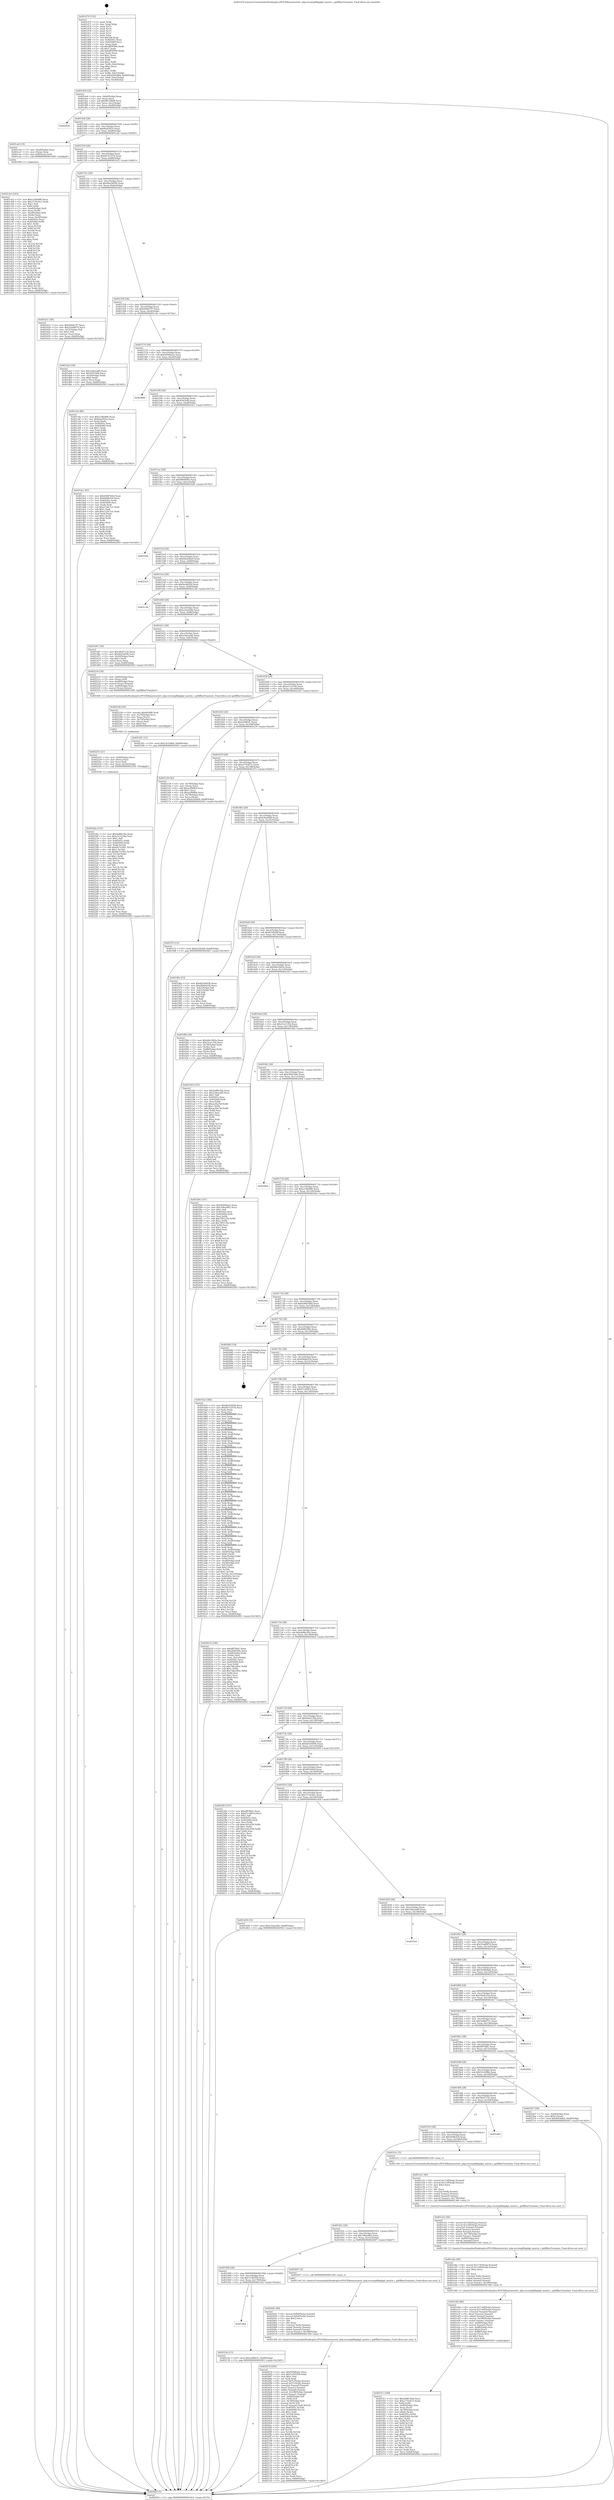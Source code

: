 digraph "0x401470" {
  label = "0x401470 (/mnt/c/Users/mathe/Desktop/tcc/POCII/binaries/extr_php-srcextgdlibgdgd_matrix.c_gdAffineTranslate_Final-ollvm.out::main(0))"
  labelloc = "t"
  node[shape=record]

  Entry [label="",width=0.3,height=0.3,shape=circle,fillcolor=black,style=filled]
  "0x4014e4" [label="{
     0x4014e4 [32]\l
     | [instrs]\l
     &nbsp;&nbsp;0x4014e4 \<+6\>: mov -0xb8(%rbp),%eax\l
     &nbsp;&nbsp;0x4014ea \<+2\>: mov %eax,%ecx\l
     &nbsp;&nbsp;0x4014ec \<+6\>: sub $0x88138bf6,%ecx\l
     &nbsp;&nbsp;0x4014f2 \<+6\>: mov %eax,-0xcc(%rbp)\l
     &nbsp;&nbsp;0x4014f8 \<+6\>: mov %ecx,-0xd0(%rbp)\l
     &nbsp;&nbsp;0x4014fe \<+6\>: je 000000000040243d \<main+0xfcd\>\l
  }"]
  "0x40243d" [label="{
     0x40243d\l
  }", style=dashed]
  "0x401504" [label="{
     0x401504 [28]\l
     | [instrs]\l
     &nbsp;&nbsp;0x401504 \<+5\>: jmp 0000000000401509 \<main+0x99\>\l
     &nbsp;&nbsp;0x401509 \<+6\>: mov -0xcc(%rbp),%eax\l
     &nbsp;&nbsp;0x40150f \<+5\>: sub $0x8aaf502e,%eax\l
     &nbsp;&nbsp;0x401514 \<+6\>: mov %eax,-0xd4(%rbp)\l
     &nbsp;&nbsp;0x40151a \<+6\>: je 0000000000401ca0 \<main+0x830\>\l
  }"]
  Exit [label="",width=0.3,height=0.3,shape=circle,fillcolor=black,style=filled,peripheries=2]
  "0x401ca0" [label="{
     0x401ca0 [19]\l
     | [instrs]\l
     &nbsp;&nbsp;0x401ca0 \<+7\>: mov -0xa8(%rbp),%rax\l
     &nbsp;&nbsp;0x401ca7 \<+3\>: mov (%rax),%rax\l
     &nbsp;&nbsp;0x401caa \<+4\>: mov 0x8(%rax),%rdi\l
     &nbsp;&nbsp;0x401cae \<+5\>: call 0000000000401060 \<atoi@plt\>\l
     | [calls]\l
     &nbsp;&nbsp;0x401060 \{1\} (unknown)\l
  }"]
  "0x401520" [label="{
     0x401520 [28]\l
     | [instrs]\l
     &nbsp;&nbsp;0x401520 \<+5\>: jmp 0000000000401525 \<main+0xb5\>\l
     &nbsp;&nbsp;0x401525 \<+6\>: mov -0xcc(%rbp),%eax\l
     &nbsp;&nbsp;0x40152b \<+5\>: sub $0x8d723374,%eax\l
     &nbsp;&nbsp;0x401530 \<+6\>: mov %eax,-0xd8(%rbp)\l
     &nbsp;&nbsp;0x401536 \<+6\>: je 0000000000401b21 \<main+0x6b1\>\l
  }"]
  "0x40226a" [label="{
     0x40226a [151]\l
     | [instrs]\l
     &nbsp;&nbsp;0x40226a \<+5\>: mov $0xda88e30a,%eax\l
     &nbsp;&nbsp;0x40226f \<+5\>: mov $0xa512a744,%esi\l
     &nbsp;&nbsp;0x402274 \<+2\>: mov $0x1,%dl\l
     &nbsp;&nbsp;0x402276 \<+8\>: mov 0x40505c,%r8d\l
     &nbsp;&nbsp;0x40227e \<+8\>: mov 0x405060,%r9d\l
     &nbsp;&nbsp;0x402286 \<+3\>: mov %r8d,%r10d\l
     &nbsp;&nbsp;0x402289 \<+7\>: add $0x6b75c901,%r10d\l
     &nbsp;&nbsp;0x402290 \<+4\>: sub $0x1,%r10d\l
     &nbsp;&nbsp;0x402294 \<+7\>: sub $0x6b75c901,%r10d\l
     &nbsp;&nbsp;0x40229b \<+4\>: imul %r10d,%r8d\l
     &nbsp;&nbsp;0x40229f \<+4\>: and $0x1,%r8d\l
     &nbsp;&nbsp;0x4022a3 \<+4\>: cmp $0x0,%r8d\l
     &nbsp;&nbsp;0x4022a7 \<+4\>: sete %r11b\l
     &nbsp;&nbsp;0x4022ab \<+4\>: cmp $0xa,%r9d\l
     &nbsp;&nbsp;0x4022af \<+3\>: setl %bl\l
     &nbsp;&nbsp;0x4022b2 \<+3\>: mov %r11b,%r14b\l
     &nbsp;&nbsp;0x4022b5 \<+4\>: xor $0xff,%r14b\l
     &nbsp;&nbsp;0x4022b9 \<+3\>: mov %bl,%r15b\l
     &nbsp;&nbsp;0x4022bc \<+4\>: xor $0xff,%r15b\l
     &nbsp;&nbsp;0x4022c0 \<+3\>: xor $0x1,%dl\l
     &nbsp;&nbsp;0x4022c3 \<+3\>: mov %r14b,%r12b\l
     &nbsp;&nbsp;0x4022c6 \<+4\>: and $0xff,%r12b\l
     &nbsp;&nbsp;0x4022ca \<+3\>: and %dl,%r11b\l
     &nbsp;&nbsp;0x4022cd \<+3\>: mov %r15b,%r13b\l
     &nbsp;&nbsp;0x4022d0 \<+4\>: and $0xff,%r13b\l
     &nbsp;&nbsp;0x4022d4 \<+2\>: and %dl,%bl\l
     &nbsp;&nbsp;0x4022d6 \<+3\>: or %r11b,%r12b\l
     &nbsp;&nbsp;0x4022d9 \<+3\>: or %bl,%r13b\l
     &nbsp;&nbsp;0x4022dc \<+3\>: xor %r13b,%r12b\l
     &nbsp;&nbsp;0x4022df \<+3\>: or %r15b,%r14b\l
     &nbsp;&nbsp;0x4022e2 \<+4\>: xor $0xff,%r14b\l
     &nbsp;&nbsp;0x4022e6 \<+3\>: or $0x1,%dl\l
     &nbsp;&nbsp;0x4022e9 \<+3\>: and %dl,%r14b\l
     &nbsp;&nbsp;0x4022ec \<+3\>: or %r14b,%r12b\l
     &nbsp;&nbsp;0x4022ef \<+4\>: test $0x1,%r12b\l
     &nbsp;&nbsp;0x4022f3 \<+3\>: cmovne %esi,%eax\l
     &nbsp;&nbsp;0x4022f6 \<+6\>: mov %eax,-0xb8(%rbp)\l
     &nbsp;&nbsp;0x4022fc \<+5\>: jmp 0000000000402943 \<main+0x14d3\>\l
  }"]
  "0x401b21" [label="{
     0x401b21 [30]\l
     | [instrs]\l
     &nbsp;&nbsp;0x401b21 \<+5\>: mov $0x92b8e7f7,%eax\l
     &nbsp;&nbsp;0x401b26 \<+5\>: mov $0x25ed897d,%ecx\l
     &nbsp;&nbsp;0x401b2b \<+3\>: mov -0x31(%rbp),%dl\l
     &nbsp;&nbsp;0x401b2e \<+3\>: test $0x1,%dl\l
     &nbsp;&nbsp;0x401b31 \<+3\>: cmovne %ecx,%eax\l
     &nbsp;&nbsp;0x401b34 \<+6\>: mov %eax,-0xb8(%rbp)\l
     &nbsp;&nbsp;0x401b3a \<+5\>: jmp 0000000000402943 \<main+0x14d3\>\l
  }"]
  "0x40153c" [label="{
     0x40153c [28]\l
     | [instrs]\l
     &nbsp;&nbsp;0x40153c \<+5\>: jmp 0000000000401541 \<main+0xd1\>\l
     &nbsp;&nbsp;0x401541 \<+6\>: mov -0xcc(%rbp),%eax\l
     &nbsp;&nbsp;0x401547 \<+5\>: sub $0x90a3d596,%eax\l
     &nbsp;&nbsp;0x40154c \<+6\>: mov %eax,-0xdc(%rbp)\l
     &nbsp;&nbsp;0x401552 \<+6\>: je 0000000000401da3 \<main+0x933\>\l
  }"]
  "0x402255" [label="{
     0x402255 [21]\l
     | [instrs]\l
     &nbsp;&nbsp;0x402255 \<+4\>: mov -0x80(%rbp),%rcx\l
     &nbsp;&nbsp;0x402259 \<+3\>: mov (%rcx),%rcx\l
     &nbsp;&nbsp;0x40225c \<+3\>: mov %rcx,%rdi\l
     &nbsp;&nbsp;0x40225f \<+6\>: mov %eax,-0x18c(%rbp)\l
     &nbsp;&nbsp;0x402265 \<+5\>: call 0000000000401030 \<free@plt\>\l
     | [calls]\l
     &nbsp;&nbsp;0x401030 \{1\} (unknown)\l
  }"]
  "0x401da3" [label="{
     0x401da3 [30]\l
     | [instrs]\l
     &nbsp;&nbsp;0x401da3 \<+5\>: mov $0x1d4e2ad9,%eax\l
     &nbsp;&nbsp;0x401da8 \<+5\>: mov $0x9541fefb,%ecx\l
     &nbsp;&nbsp;0x401dad \<+3\>: mov -0x30(%rbp),%edx\l
     &nbsp;&nbsp;0x401db0 \<+3\>: cmp $0x0,%edx\l
     &nbsp;&nbsp;0x401db3 \<+3\>: cmove %ecx,%eax\l
     &nbsp;&nbsp;0x401db6 \<+6\>: mov %eax,-0xb8(%rbp)\l
     &nbsp;&nbsp;0x401dbc \<+5\>: jmp 0000000000402943 \<main+0x14d3\>\l
  }"]
  "0x401558" [label="{
     0x401558 [28]\l
     | [instrs]\l
     &nbsp;&nbsp;0x401558 \<+5\>: jmp 000000000040155d \<main+0xed\>\l
     &nbsp;&nbsp;0x40155d \<+6\>: mov -0xcc(%rbp),%eax\l
     &nbsp;&nbsp;0x401563 \<+5\>: sub $0x92b8e7f7,%eax\l
     &nbsp;&nbsp;0x401568 \<+6\>: mov %eax,-0xe0(%rbp)\l
     &nbsp;&nbsp;0x40156e \<+6\>: je 0000000000401c4a \<main+0x7da\>\l
  }"]
  "0x402238" [label="{
     0x402238 [29]\l
     | [instrs]\l
     &nbsp;&nbsp;0x402238 \<+10\>: movabs $0x4030f6,%rdi\l
     &nbsp;&nbsp;0x402242 \<+4\>: mov -0x70(%rbp),%rcx\l
     &nbsp;&nbsp;0x402246 \<+2\>: mov %eax,(%rcx)\l
     &nbsp;&nbsp;0x402248 \<+4\>: mov -0x70(%rbp),%rcx\l
     &nbsp;&nbsp;0x40224c \<+2\>: mov (%rcx),%esi\l
     &nbsp;&nbsp;0x40224e \<+2\>: mov $0x0,%al\l
     &nbsp;&nbsp;0x402250 \<+5\>: call 0000000000401040 \<printf@plt\>\l
     | [calls]\l
     &nbsp;&nbsp;0x401040 \{1\} (unknown)\l
  }"]
  "0x401c4a" [label="{
     0x401c4a [86]\l
     | [instrs]\l
     &nbsp;&nbsp;0x401c4a \<+5\>: mov $0xcc58e806,%eax\l
     &nbsp;&nbsp;0x401c4f \<+5\>: mov $0x8aaf502e,%ecx\l
     &nbsp;&nbsp;0x401c54 \<+2\>: xor %edx,%edx\l
     &nbsp;&nbsp;0x401c56 \<+7\>: mov 0x40505c,%esi\l
     &nbsp;&nbsp;0x401c5d \<+7\>: mov 0x405060,%edi\l
     &nbsp;&nbsp;0x401c64 \<+3\>: sub $0x1,%edx\l
     &nbsp;&nbsp;0x401c67 \<+3\>: mov %esi,%r8d\l
     &nbsp;&nbsp;0x401c6a \<+3\>: add %edx,%r8d\l
     &nbsp;&nbsp;0x401c6d \<+4\>: imul %r8d,%esi\l
     &nbsp;&nbsp;0x401c71 \<+3\>: and $0x1,%esi\l
     &nbsp;&nbsp;0x401c74 \<+3\>: cmp $0x0,%esi\l
     &nbsp;&nbsp;0x401c77 \<+4\>: sete %r9b\l
     &nbsp;&nbsp;0x401c7b \<+3\>: cmp $0xa,%edi\l
     &nbsp;&nbsp;0x401c7e \<+4\>: setl %r10b\l
     &nbsp;&nbsp;0x401c82 \<+3\>: mov %r9b,%r11b\l
     &nbsp;&nbsp;0x401c85 \<+3\>: and %r10b,%r11b\l
     &nbsp;&nbsp;0x401c88 \<+3\>: xor %r10b,%r9b\l
     &nbsp;&nbsp;0x401c8b \<+3\>: or %r9b,%r11b\l
     &nbsp;&nbsp;0x401c8e \<+4\>: test $0x1,%r11b\l
     &nbsp;&nbsp;0x401c92 \<+3\>: cmovne %ecx,%eax\l
     &nbsp;&nbsp;0x401c95 \<+6\>: mov %eax,-0xb8(%rbp)\l
     &nbsp;&nbsp;0x401c9b \<+5\>: jmp 0000000000402943 \<main+0x14d3\>\l
  }"]
  "0x401574" [label="{
     0x401574 [28]\l
     | [instrs]\l
     &nbsp;&nbsp;0x401574 \<+5\>: jmp 0000000000401579 \<main+0x109\>\l
     &nbsp;&nbsp;0x401579 \<+6\>: mov -0xcc(%rbp),%eax\l
     &nbsp;&nbsp;0x40157f \<+5\>: sub $0x95006a2e,%eax\l
     &nbsp;&nbsp;0x401584 \<+6\>: mov %eax,-0xe4(%rbp)\l
     &nbsp;&nbsp;0x40158a \<+6\>: je 0000000000402848 \<main+0x13d8\>\l
  }"]
  "0x401964" [label="{
     0x401964\l
  }", style=dashed]
  "0x402848" [label="{
     0x402848\l
  }", style=dashed]
  "0x401590" [label="{
     0x401590 [28]\l
     | [instrs]\l
     &nbsp;&nbsp;0x401590 \<+5\>: jmp 0000000000401595 \<main+0x125\>\l
     &nbsp;&nbsp;0x401595 \<+6\>: mov -0xcc(%rbp),%eax\l
     &nbsp;&nbsp;0x40159b \<+5\>: sub $0x9541fefb,%eax\l
     &nbsp;&nbsp;0x4015a0 \<+6\>: mov %eax,-0xe8(%rbp)\l
     &nbsp;&nbsp;0x4015a6 \<+6\>: je 0000000000401dc1 \<main+0x951\>\l
  }"]
  "0x40214a" [label="{
     0x40214a [15]\l
     | [instrs]\l
     &nbsp;&nbsp;0x40214a \<+10\>: movl $0xa59f6cf1,-0xb8(%rbp)\l
     &nbsp;&nbsp;0x402154 \<+5\>: jmp 0000000000402943 \<main+0x14d3\>\l
  }"]
  "0x401dc1" [label="{
     0x401dc1 [91]\l
     | [instrs]\l
     &nbsp;&nbsp;0x401dc1 \<+5\>: mov $0xd3867b6d,%eax\l
     &nbsp;&nbsp;0x401dc6 \<+5\>: mov $0x6448cfc9,%ecx\l
     &nbsp;&nbsp;0x401dcb \<+7\>: mov 0x40505c,%edx\l
     &nbsp;&nbsp;0x401dd2 \<+7\>: mov 0x405060,%esi\l
     &nbsp;&nbsp;0x401dd9 \<+2\>: mov %edx,%edi\l
     &nbsp;&nbsp;0x401ddb \<+6\>: sub $0xe12dc7a1,%edi\l
     &nbsp;&nbsp;0x401de1 \<+3\>: sub $0x1,%edi\l
     &nbsp;&nbsp;0x401de4 \<+6\>: add $0xe12dc7a1,%edi\l
     &nbsp;&nbsp;0x401dea \<+3\>: imul %edi,%edx\l
     &nbsp;&nbsp;0x401ded \<+3\>: and $0x1,%edx\l
     &nbsp;&nbsp;0x401df0 \<+3\>: cmp $0x0,%edx\l
     &nbsp;&nbsp;0x401df3 \<+4\>: sete %r8b\l
     &nbsp;&nbsp;0x401df7 \<+3\>: cmp $0xa,%esi\l
     &nbsp;&nbsp;0x401dfa \<+4\>: setl %r9b\l
     &nbsp;&nbsp;0x401dfe \<+3\>: mov %r8b,%r10b\l
     &nbsp;&nbsp;0x401e01 \<+3\>: and %r9b,%r10b\l
     &nbsp;&nbsp;0x401e04 \<+3\>: xor %r9b,%r8b\l
     &nbsp;&nbsp;0x401e07 \<+3\>: or %r8b,%r10b\l
     &nbsp;&nbsp;0x401e0a \<+4\>: test $0x1,%r10b\l
     &nbsp;&nbsp;0x401e0e \<+3\>: cmovne %ecx,%eax\l
     &nbsp;&nbsp;0x401e11 \<+6\>: mov %eax,-0xb8(%rbp)\l
     &nbsp;&nbsp;0x401e17 \<+5\>: jmp 0000000000402943 \<main+0x14d3\>\l
  }"]
  "0x4015ac" [label="{
     0x4015ac [28]\l
     | [instrs]\l
     &nbsp;&nbsp;0x4015ac \<+5\>: jmp 00000000004015b1 \<main+0x141\>\l
     &nbsp;&nbsp;0x4015b1 \<+6\>: mov -0xcc(%rbp),%eax\l
     &nbsp;&nbsp;0x4015b7 \<+5\>: sub $0x9800f493,%eax\l
     &nbsp;&nbsp;0x4015bc \<+6\>: mov %eax,-0xec(%rbp)\l
     &nbsp;&nbsp;0x4015c2 \<+6\>: je 0000000000401bd2 \<main+0x762\>\l
  }"]
  "0x40207d" [label="{
     0x40207d [205]\l
     | [instrs]\l
     &nbsp;&nbsp;0x40207d \<+5\>: mov $0x95006a2e,%ecx\l
     &nbsp;&nbsp;0x402082 \<+5\>: mov $0x7a381f58,%edx\l
     &nbsp;&nbsp;0x402087 \<+3\>: mov $0x1,%sil\l
     &nbsp;&nbsp;0x40208a \<+2\>: xor %edi,%edi\l
     &nbsp;&nbsp;0x40208c \<+8\>: movsd 0xf7c(%rip),%xmm1\l
     &nbsp;&nbsp;0x402094 \<+8\>: movsd 0xf7c(%rip),%xmm2\l
     &nbsp;&nbsp;0x40209c \<+4\>: cvtss2sd %xmm0,%xmm0\l
     &nbsp;&nbsp;0x4020a0 \<+4\>: divsd %xmm2,%xmm0\l
     &nbsp;&nbsp;0x4020a4 \<+4\>: addsd %xmm0,%xmm1\l
     &nbsp;&nbsp;0x4020a8 \<+8\>: movsd -0x188(%rbp),%xmm0\l
     &nbsp;&nbsp;0x4020b0 \<+4\>: mulsd %xmm1,%xmm0\l
     &nbsp;&nbsp;0x4020b4 \<+4\>: mov -0x80(%rbp),%r8\l
     &nbsp;&nbsp;0x4020b8 \<+3\>: mov (%r8),%r8\l
     &nbsp;&nbsp;0x4020bb \<+4\>: mov -0x78(%rbp),%r9\l
     &nbsp;&nbsp;0x4020bf \<+3\>: movslq (%r9),%r9\l
     &nbsp;&nbsp;0x4020c2 \<+6\>: movsd %xmm0,(%r8,%r9,8)\l
     &nbsp;&nbsp;0x4020c8 \<+8\>: mov 0x40505c,%r10d\l
     &nbsp;&nbsp;0x4020d0 \<+8\>: mov 0x405060,%r11d\l
     &nbsp;&nbsp;0x4020d8 \<+3\>: sub $0x1,%edi\l
     &nbsp;&nbsp;0x4020db \<+3\>: mov %r10d,%ebx\l
     &nbsp;&nbsp;0x4020de \<+2\>: add %edi,%ebx\l
     &nbsp;&nbsp;0x4020e0 \<+4\>: imul %ebx,%r10d\l
     &nbsp;&nbsp;0x4020e4 \<+4\>: and $0x1,%r10d\l
     &nbsp;&nbsp;0x4020e8 \<+4\>: cmp $0x0,%r10d\l
     &nbsp;&nbsp;0x4020ec \<+4\>: sete %r14b\l
     &nbsp;&nbsp;0x4020f0 \<+4\>: cmp $0xa,%r11d\l
     &nbsp;&nbsp;0x4020f4 \<+4\>: setl %r15b\l
     &nbsp;&nbsp;0x4020f8 \<+3\>: mov %r14b,%r12b\l
     &nbsp;&nbsp;0x4020fb \<+4\>: xor $0xff,%r12b\l
     &nbsp;&nbsp;0x4020ff \<+3\>: mov %r15b,%r13b\l
     &nbsp;&nbsp;0x402102 \<+4\>: xor $0xff,%r13b\l
     &nbsp;&nbsp;0x402106 \<+4\>: xor $0x0,%sil\l
     &nbsp;&nbsp;0x40210a \<+3\>: mov %r12b,%dil\l
     &nbsp;&nbsp;0x40210d \<+4\>: and $0x0,%dil\l
     &nbsp;&nbsp;0x402111 \<+3\>: and %sil,%r14b\l
     &nbsp;&nbsp;0x402114 \<+3\>: mov %r13b,%r8b\l
     &nbsp;&nbsp;0x402117 \<+4\>: and $0x0,%r8b\l
     &nbsp;&nbsp;0x40211b \<+3\>: and %sil,%r15b\l
     &nbsp;&nbsp;0x40211e \<+3\>: or %r14b,%dil\l
     &nbsp;&nbsp;0x402121 \<+3\>: or %r15b,%r8b\l
     &nbsp;&nbsp;0x402124 \<+3\>: xor %r8b,%dil\l
     &nbsp;&nbsp;0x402127 \<+3\>: or %r13b,%r12b\l
     &nbsp;&nbsp;0x40212a \<+4\>: xor $0xff,%r12b\l
     &nbsp;&nbsp;0x40212e \<+4\>: or $0x0,%sil\l
     &nbsp;&nbsp;0x402132 \<+3\>: and %sil,%r12b\l
     &nbsp;&nbsp;0x402135 \<+3\>: or %r12b,%dil\l
     &nbsp;&nbsp;0x402138 \<+4\>: test $0x1,%dil\l
     &nbsp;&nbsp;0x40213c \<+3\>: cmovne %edx,%ecx\l
     &nbsp;&nbsp;0x40213f \<+6\>: mov %ecx,-0xb8(%rbp)\l
     &nbsp;&nbsp;0x402145 \<+5\>: jmp 0000000000402943 \<main+0x14d3\>\l
  }"]
  "0x401bd2" [label="{
     0x401bd2\l
  }", style=dashed]
  "0x4015c8" [label="{
     0x4015c8 [28]\l
     | [instrs]\l
     &nbsp;&nbsp;0x4015c8 \<+5\>: jmp 00000000004015cd \<main+0x15d\>\l
     &nbsp;&nbsp;0x4015cd \<+6\>: mov -0xcc(%rbp),%eax\l
     &nbsp;&nbsp;0x4015d3 \<+5\>: sub $0x9dcb9ba9,%eax\l
     &nbsp;&nbsp;0x4015d8 \<+6\>: mov %eax,-0xf0(%rbp)\l
     &nbsp;&nbsp;0x4015de \<+6\>: je 0000000000402310 \<main+0xea0\>\l
  }"]
  "0x40204c" [label="{
     0x40204c [49]\l
     | [instrs]\l
     &nbsp;&nbsp;0x40204c \<+8\>: movsd 0xfb4(%rip),%xmm0\l
     &nbsp;&nbsp;0x402054 \<+8\>: movsd 0xfc4(%rip),%xmm1\l
     &nbsp;&nbsp;0x40205c \<+5\>: mov $0x2,%ecx\l
     &nbsp;&nbsp;0x402061 \<+1\>: cltd\l
     &nbsp;&nbsp;0x402062 \<+2\>: idiv %ecx\l
     &nbsp;&nbsp;0x402064 \<+4\>: cvtsi2sd %edx,%xmm2\l
     &nbsp;&nbsp;0x402068 \<+4\>: mulsd %xmm2,%xmm1\l
     &nbsp;&nbsp;0x40206c \<+4\>: addsd %xmm0,%xmm1\l
     &nbsp;&nbsp;0x402070 \<+8\>: movsd %xmm1,-0x188(%rbp)\l
     &nbsp;&nbsp;0x402078 \<+5\>: call 0000000000401360 \<next_f\>\l
     | [calls]\l
     &nbsp;&nbsp;0x401360 \{6\} (/mnt/c/Users/mathe/Desktop/tcc/POCII/binaries/extr_php-srcextgdlibgdgd_matrix.c_gdAffineTranslate_Final-ollvm.out::next_f)\l
  }"]
  "0x402310" [label="{
     0x402310\l
  }", style=dashed]
  "0x4015e4" [label="{
     0x4015e4 [28]\l
     | [instrs]\l
     &nbsp;&nbsp;0x4015e4 \<+5\>: jmp 00000000004015e9 \<main+0x179\>\l
     &nbsp;&nbsp;0x4015e9 \<+6\>: mov -0xcc(%rbp),%eax\l
     &nbsp;&nbsp;0x4015ef \<+5\>: sub $0x9ee8f43d,%eax\l
     &nbsp;&nbsp;0x4015f4 \<+6\>: mov %eax,-0xf4(%rbp)\l
     &nbsp;&nbsp;0x4015fa \<+6\>: je 0000000000401c3b \<main+0x7cb\>\l
  }"]
  "0x401948" [label="{
     0x401948 [28]\l
     | [instrs]\l
     &nbsp;&nbsp;0x401948 \<+5\>: jmp 000000000040194d \<main+0x4dd\>\l
     &nbsp;&nbsp;0x40194d \<+6\>: mov -0xcc(%rbp),%eax\l
     &nbsp;&nbsp;0x401953 \<+5\>: sub $0x7a381f58,%eax\l
     &nbsp;&nbsp;0x401958 \<+6\>: mov %eax,-0x170(%rbp)\l
     &nbsp;&nbsp;0x40195e \<+6\>: je 000000000040214a \<main+0xcda\>\l
  }"]
  "0x401c3b" [label="{
     0x401c3b\l
  }", style=dashed]
  "0x401600" [label="{
     0x401600 [28]\l
     | [instrs]\l
     &nbsp;&nbsp;0x401600 \<+5\>: jmp 0000000000401605 \<main+0x195\>\l
     &nbsp;&nbsp;0x401605 \<+6\>: mov -0xcc(%rbp),%eax\l
     &nbsp;&nbsp;0x40160b \<+5\>: sub $0xa1bae56b,%eax\l
     &nbsp;&nbsp;0x401610 \<+6\>: mov %eax,-0xf8(%rbp)\l
     &nbsp;&nbsp;0x401616 \<+6\>: je 0000000000401d67 \<main+0x8f7\>\l
  }"]
  "0x402047" [label="{
     0x402047 [5]\l
     | [instrs]\l
     &nbsp;&nbsp;0x402047 \<+5\>: call 0000000000401160 \<next_i\>\l
     | [calls]\l
     &nbsp;&nbsp;0x401160 \{6\} (/mnt/c/Users/mathe/Desktop/tcc/POCII/binaries/extr_php-srcextgdlibgdgd_matrix.c_gdAffineTranslate_Final-ollvm.out::next_i)\l
  }"]
  "0x401d67" [label="{
     0x401d67 [30]\l
     | [instrs]\l
     &nbsp;&nbsp;0x401d67 \<+5\>: mov $0x58a9713e,%eax\l
     &nbsp;&nbsp;0x401d6c \<+5\>: mov $0x90a3d596,%ecx\l
     &nbsp;&nbsp;0x401d71 \<+3\>: mov -0x30(%rbp),%edx\l
     &nbsp;&nbsp;0x401d74 \<+3\>: cmp $0x1,%edx\l
     &nbsp;&nbsp;0x401d77 \<+3\>: cmovl %ecx,%eax\l
     &nbsp;&nbsp;0x401d7a \<+6\>: mov %eax,-0xb8(%rbp)\l
     &nbsp;&nbsp;0x401d80 \<+5\>: jmp 0000000000402943 \<main+0x14d3\>\l
  }"]
  "0x40161c" [label="{
     0x40161c [28]\l
     | [instrs]\l
     &nbsp;&nbsp;0x40161c \<+5\>: jmp 0000000000401621 \<main+0x1b1\>\l
     &nbsp;&nbsp;0x401621 \<+6\>: mov -0xcc(%rbp),%eax\l
     &nbsp;&nbsp;0x401627 \<+5\>: sub $0xa3deaed0,%eax\l
     &nbsp;&nbsp;0x40162c \<+6\>: mov %eax,-0xfc(%rbp)\l
     &nbsp;&nbsp;0x401632 \<+6\>: je 0000000000402216 \<main+0xda6\>\l
  }"]
  "0x401f11" [label="{
     0x401f11 [109]\l
     | [instrs]\l
     &nbsp;&nbsp;0x401f11 \<+5\>: mov $0xd3867b6d,%ecx\l
     &nbsp;&nbsp;0x401f16 \<+5\>: mov $0xa7743b72,%edx\l
     &nbsp;&nbsp;0x401f1b \<+3\>: xor %r8d,%r8d\l
     &nbsp;&nbsp;0x401f1e \<+4\>: mov -0x80(%rbp),%rsi\l
     &nbsp;&nbsp;0x401f22 \<+3\>: mov %rax,(%rsi)\l
     &nbsp;&nbsp;0x401f25 \<+4\>: mov -0x78(%rbp),%rax\l
     &nbsp;&nbsp;0x401f29 \<+6\>: movl $0x0,(%rax)\l
     &nbsp;&nbsp;0x401f2f \<+8\>: mov 0x40505c,%r9d\l
     &nbsp;&nbsp;0x401f37 \<+8\>: mov 0x405060,%r10d\l
     &nbsp;&nbsp;0x401f3f \<+4\>: sub $0x1,%r8d\l
     &nbsp;&nbsp;0x401f43 \<+3\>: mov %r9d,%r11d\l
     &nbsp;&nbsp;0x401f46 \<+3\>: add %r8d,%r11d\l
     &nbsp;&nbsp;0x401f49 \<+4\>: imul %r11d,%r9d\l
     &nbsp;&nbsp;0x401f4d \<+4\>: and $0x1,%r9d\l
     &nbsp;&nbsp;0x401f51 \<+4\>: cmp $0x0,%r9d\l
     &nbsp;&nbsp;0x401f55 \<+3\>: sete %bl\l
     &nbsp;&nbsp;0x401f58 \<+4\>: cmp $0xa,%r10d\l
     &nbsp;&nbsp;0x401f5c \<+4\>: setl %r14b\l
     &nbsp;&nbsp;0x401f60 \<+3\>: mov %bl,%r15b\l
     &nbsp;&nbsp;0x401f63 \<+3\>: and %r14b,%r15b\l
     &nbsp;&nbsp;0x401f66 \<+3\>: xor %r14b,%bl\l
     &nbsp;&nbsp;0x401f69 \<+3\>: or %bl,%r15b\l
     &nbsp;&nbsp;0x401f6c \<+4\>: test $0x1,%r15b\l
     &nbsp;&nbsp;0x401f70 \<+3\>: cmovne %edx,%ecx\l
     &nbsp;&nbsp;0x401f73 \<+6\>: mov %ecx,-0xb8(%rbp)\l
     &nbsp;&nbsp;0x401f79 \<+5\>: jmp 0000000000402943 \<main+0x14d3\>\l
  }"]
  "0x402216" [label="{
     0x402216 [34]\l
     | [instrs]\l
     &nbsp;&nbsp;0x402216 \<+4\>: mov -0x80(%rbp),%rax\l
     &nbsp;&nbsp;0x40221a \<+3\>: mov (%rax),%rdi\l
     &nbsp;&nbsp;0x40221d \<+7\>: mov -0x98(%rbp),%rax\l
     &nbsp;&nbsp;0x402224 \<+4\>: movsd (%rax),%xmm0\l
     &nbsp;&nbsp;0x402228 \<+7\>: mov -0x90(%rbp),%rax\l
     &nbsp;&nbsp;0x40222f \<+4\>: movsd (%rax),%xmm1\l
     &nbsp;&nbsp;0x402233 \<+5\>: call 0000000000401400 \<gdAffineTranslate\>\l
     | [calls]\l
     &nbsp;&nbsp;0x401400 \{1\} (/mnt/c/Users/mathe/Desktop/tcc/POCII/binaries/extr_php-srcextgdlibgdgd_matrix.c_gdAffineTranslate_Final-ollvm.out::gdAffineTranslate)\l
  }"]
  "0x401638" [label="{
     0x401638 [28]\l
     | [instrs]\l
     &nbsp;&nbsp;0x401638 \<+5\>: jmp 000000000040163d \<main+0x1cd\>\l
     &nbsp;&nbsp;0x40163d \<+6\>: mov -0xcc(%rbp),%eax\l
     &nbsp;&nbsp;0x401643 \<+5\>: sub $0xa512a744,%eax\l
     &nbsp;&nbsp;0x401648 \<+6\>: mov %eax,-0x100(%rbp)\l
     &nbsp;&nbsp;0x40164e \<+6\>: je 0000000000402301 \<main+0xe91\>\l
  }"]
  "0x401ebb" [label="{
     0x401ebb [86]\l
     | [instrs]\l
     &nbsp;&nbsp;0x401ebb \<+8\>: movsd 0x114d(%rip),%xmm1\l
     &nbsp;&nbsp;0x401ec3 \<+8\>: movsd 0x114d(%rip),%xmm2\l
     &nbsp;&nbsp;0x401ecb \<+4\>: cvtss2sd %xmm0,%xmm0\l
     &nbsp;&nbsp;0x401ecf \<+4\>: divsd %xmm2,%xmm0\l
     &nbsp;&nbsp;0x401ed3 \<+4\>: addsd %xmm0,%xmm1\l
     &nbsp;&nbsp;0x401ed7 \<+8\>: movsd -0x180(%rbp),%xmm0\l
     &nbsp;&nbsp;0x401edf \<+4\>: mulsd %xmm1,%xmm0\l
     &nbsp;&nbsp;0x401ee3 \<+7\>: mov -0x90(%rbp),%rsi\l
     &nbsp;&nbsp;0x401eea \<+4\>: movsd %xmm0,(%rsi)\l
     &nbsp;&nbsp;0x401eee \<+7\>: mov -0x88(%rbp),%rsi\l
     &nbsp;&nbsp;0x401ef5 \<+6\>: movl $0x6,(%rsi)\l
     &nbsp;&nbsp;0x401efb \<+7\>: mov -0x88(%rbp),%rsi\l
     &nbsp;&nbsp;0x401f02 \<+3\>: movslq (%rsi),%rsi\l
     &nbsp;&nbsp;0x401f05 \<+4\>: shl $0x3,%rsi\l
     &nbsp;&nbsp;0x401f09 \<+3\>: mov %rsi,%rdi\l
     &nbsp;&nbsp;0x401f0c \<+5\>: call 0000000000401050 \<malloc@plt\>\l
     | [calls]\l
     &nbsp;&nbsp;0x401050 \{1\} (unknown)\l
  }"]
  "0x402301" [label="{
     0x402301 [15]\l
     | [instrs]\l
     &nbsp;&nbsp;0x402301 \<+10\>: movl $0x53c50fbb,-0xb8(%rbp)\l
     &nbsp;&nbsp;0x40230b \<+5\>: jmp 0000000000402943 \<main+0x14d3\>\l
  }"]
  "0x401654" [label="{
     0x401654 [28]\l
     | [instrs]\l
     &nbsp;&nbsp;0x401654 \<+5\>: jmp 0000000000401659 \<main+0x1e9\>\l
     &nbsp;&nbsp;0x401659 \<+6\>: mov -0xcc(%rbp),%eax\l
     &nbsp;&nbsp;0x40165f \<+5\>: sub $0xa59f6cf1,%eax\l
     &nbsp;&nbsp;0x401664 \<+6\>: mov %eax,-0x104(%rbp)\l
     &nbsp;&nbsp;0x40166a \<+6\>: je 0000000000402159 \<main+0xce9\>\l
  }"]
  "0x401e8a" [label="{
     0x401e8a [49]\l
     | [instrs]\l
     &nbsp;&nbsp;0x401e8a \<+8\>: movsd 0x1176(%rip),%xmm0\l
     &nbsp;&nbsp;0x401e92 \<+8\>: movsd 0x1186(%rip),%xmm1\l
     &nbsp;&nbsp;0x401e9a \<+5\>: mov $0x2,%ecx\l
     &nbsp;&nbsp;0x401e9f \<+1\>: cltd\l
     &nbsp;&nbsp;0x401ea0 \<+2\>: idiv %ecx\l
     &nbsp;&nbsp;0x401ea2 \<+4\>: cvtsi2sd %edx,%xmm2\l
     &nbsp;&nbsp;0x401ea6 \<+4\>: mulsd %xmm2,%xmm1\l
     &nbsp;&nbsp;0x401eaa \<+4\>: addsd %xmm0,%xmm1\l
     &nbsp;&nbsp;0x401eae \<+8\>: movsd %xmm1,-0x180(%rbp)\l
     &nbsp;&nbsp;0x401eb6 \<+5\>: call 0000000000401360 \<next_f\>\l
     | [calls]\l
     &nbsp;&nbsp;0x401360 \{1\} (/mnt/c/Users/mathe/Desktop/tcc/POCII/binaries/extr_php-srcextgdlibgdgd_matrix.c_gdAffineTranslate_Final-ollvm.out::next_f)\l
  }"]
  "0x402159" [label="{
     0x402159 [42]\l
     | [instrs]\l
     &nbsp;&nbsp;0x402159 \<+4\>: mov -0x78(%rbp),%rax\l
     &nbsp;&nbsp;0x40215d \<+2\>: mov (%rax),%ecx\l
     &nbsp;&nbsp;0x40215f \<+6\>: add $0xacf94fb4,%ecx\l
     &nbsp;&nbsp;0x402165 \<+3\>: add $0x1,%ecx\l
     &nbsp;&nbsp;0x402168 \<+6\>: sub $0xacf94fb4,%ecx\l
     &nbsp;&nbsp;0x40216e \<+4\>: mov -0x78(%rbp),%rax\l
     &nbsp;&nbsp;0x402172 \<+2\>: mov %ecx,(%rax)\l
     &nbsp;&nbsp;0x402174 \<+10\>: movl $0xb52fe64f,-0xb8(%rbp)\l
     &nbsp;&nbsp;0x40217e \<+5\>: jmp 0000000000402943 \<main+0x14d3\>\l
  }"]
  "0x401670" [label="{
     0x401670 [28]\l
     | [instrs]\l
     &nbsp;&nbsp;0x401670 \<+5\>: jmp 0000000000401675 \<main+0x205\>\l
     &nbsp;&nbsp;0x401675 \<+6\>: mov -0xcc(%rbp),%eax\l
     &nbsp;&nbsp;0x40167b \<+5\>: sub $0xa7743b72,%eax\l
     &nbsp;&nbsp;0x401680 \<+6\>: mov %eax,-0x108(%rbp)\l
     &nbsp;&nbsp;0x401686 \<+6\>: je 0000000000401f7e \<main+0xb0e\>\l
  }"]
  "0x401e52" [label="{
     0x401e52 [56]\l
     | [instrs]\l
     &nbsp;&nbsp;0x401e52 \<+8\>: movsd 0x11b6(%rip),%xmm1\l
     &nbsp;&nbsp;0x401e5a \<+8\>: movsd 0x11b6(%rip),%xmm2\l
     &nbsp;&nbsp;0x401e62 \<+4\>: cvtss2sd %xmm0,%xmm0\l
     &nbsp;&nbsp;0x401e66 \<+4\>: divsd %xmm2,%xmm0\l
     &nbsp;&nbsp;0x401e6a \<+4\>: addsd %xmm0,%xmm1\l
     &nbsp;&nbsp;0x401e6e \<+8\>: movsd -0x178(%rbp),%xmm0\l
     &nbsp;&nbsp;0x401e76 \<+4\>: mulsd %xmm1,%xmm0\l
     &nbsp;&nbsp;0x401e7a \<+7\>: mov -0x98(%rbp),%rsi\l
     &nbsp;&nbsp;0x401e81 \<+4\>: movsd %xmm0,(%rsi)\l
     &nbsp;&nbsp;0x401e85 \<+5\>: call 0000000000401160 \<next_i\>\l
     | [calls]\l
     &nbsp;&nbsp;0x401160 \{1\} (/mnt/c/Users/mathe/Desktop/tcc/POCII/binaries/extr_php-srcextgdlibgdgd_matrix.c_gdAffineTranslate_Final-ollvm.out::next_i)\l
  }"]
  "0x401f7e" [label="{
     0x401f7e [15]\l
     | [instrs]\l
     &nbsp;&nbsp;0x401f7e \<+10\>: movl $0xb52fe64f,-0xb8(%rbp)\l
     &nbsp;&nbsp;0x401f88 \<+5\>: jmp 0000000000402943 \<main+0x14d3\>\l
  }"]
  "0x40168c" [label="{
     0x40168c [28]\l
     | [instrs]\l
     &nbsp;&nbsp;0x40168c \<+5\>: jmp 0000000000401691 \<main+0x221\>\l
     &nbsp;&nbsp;0x401691 \<+6\>: mov -0xcc(%rbp),%eax\l
     &nbsp;&nbsp;0x401697 \<+5\>: sub $0xb30e94bf,%eax\l
     &nbsp;&nbsp;0x40169c \<+6\>: mov %eax,-0x10c(%rbp)\l
     &nbsp;&nbsp;0x4016a2 \<+6\>: je 000000000040196e \<main+0x4fe\>\l
  }"]
  "0x401e21" [label="{
     0x401e21 [49]\l
     | [instrs]\l
     &nbsp;&nbsp;0x401e21 \<+8\>: movsd 0x11df(%rip),%xmm0\l
     &nbsp;&nbsp;0x401e29 \<+8\>: movsd 0x11ef(%rip),%xmm1\l
     &nbsp;&nbsp;0x401e31 \<+5\>: mov $0x2,%ecx\l
     &nbsp;&nbsp;0x401e36 \<+1\>: cltd\l
     &nbsp;&nbsp;0x401e37 \<+2\>: idiv %ecx\l
     &nbsp;&nbsp;0x401e39 \<+4\>: cvtsi2sd %edx,%xmm2\l
     &nbsp;&nbsp;0x401e3d \<+4\>: mulsd %xmm2,%xmm1\l
     &nbsp;&nbsp;0x401e41 \<+4\>: addsd %xmm0,%xmm1\l
     &nbsp;&nbsp;0x401e45 \<+8\>: movsd %xmm1,-0x178(%rbp)\l
     &nbsp;&nbsp;0x401e4d \<+5\>: call 0000000000401360 \<next_f\>\l
     | [calls]\l
     &nbsp;&nbsp;0x401360 \{1\} (/mnt/c/Users/mathe/Desktop/tcc/POCII/binaries/extr_php-srcextgdlibgdgd_matrix.c_gdAffineTranslate_Final-ollvm.out::next_f)\l
  }"]
  "0x40196e" [label="{
     0x40196e [53]\l
     | [instrs]\l
     &nbsp;&nbsp;0x40196e \<+5\>: mov $0xdb16493b,%eax\l
     &nbsp;&nbsp;0x401973 \<+5\>: mov $0xd4bb623b,%ecx\l
     &nbsp;&nbsp;0x401978 \<+6\>: mov -0xb2(%rbp),%dl\l
     &nbsp;&nbsp;0x40197e \<+7\>: mov -0xb1(%rbp),%sil\l
     &nbsp;&nbsp;0x401985 \<+3\>: mov %dl,%dil\l
     &nbsp;&nbsp;0x401988 \<+3\>: and %sil,%dil\l
     &nbsp;&nbsp;0x40198b \<+3\>: xor %sil,%dl\l
     &nbsp;&nbsp;0x40198e \<+3\>: or %dl,%dil\l
     &nbsp;&nbsp;0x401991 \<+4\>: test $0x1,%dil\l
     &nbsp;&nbsp;0x401995 \<+3\>: cmovne %ecx,%eax\l
     &nbsp;&nbsp;0x401998 \<+6\>: mov %eax,-0xb8(%rbp)\l
     &nbsp;&nbsp;0x40199e \<+5\>: jmp 0000000000402943 \<main+0x14d3\>\l
  }"]
  "0x4016a8" [label="{
     0x4016a8 [28]\l
     | [instrs]\l
     &nbsp;&nbsp;0x4016a8 \<+5\>: jmp 00000000004016ad \<main+0x23d\>\l
     &nbsp;&nbsp;0x4016ad \<+6\>: mov -0xcc(%rbp),%eax\l
     &nbsp;&nbsp;0x4016b3 \<+5\>: sub $0xb52fe64f,%eax\l
     &nbsp;&nbsp;0x4016b8 \<+6\>: mov %eax,-0x110(%rbp)\l
     &nbsp;&nbsp;0x4016be \<+6\>: je 0000000000401f8d \<main+0xb1d\>\l
  }"]
  "0x402943" [label="{
     0x402943 [5]\l
     | [instrs]\l
     &nbsp;&nbsp;0x402943 \<+5\>: jmp 00000000004014e4 \<main+0x74\>\l
  }"]
  "0x401470" [label="{
     0x401470 [116]\l
     | [instrs]\l
     &nbsp;&nbsp;0x401470 \<+1\>: push %rbp\l
     &nbsp;&nbsp;0x401471 \<+3\>: mov %rsp,%rbp\l
     &nbsp;&nbsp;0x401474 \<+2\>: push %r15\l
     &nbsp;&nbsp;0x401476 \<+2\>: push %r14\l
     &nbsp;&nbsp;0x401478 \<+2\>: push %r13\l
     &nbsp;&nbsp;0x40147a \<+2\>: push %r12\l
     &nbsp;&nbsp;0x40147c \<+1\>: push %rbx\l
     &nbsp;&nbsp;0x40147d \<+7\>: sub $0x1b8,%rsp\l
     &nbsp;&nbsp;0x401484 \<+7\>: mov 0x40505c,%eax\l
     &nbsp;&nbsp;0x40148b \<+7\>: mov 0x405060,%ecx\l
     &nbsp;&nbsp;0x401492 \<+2\>: mov %eax,%edx\l
     &nbsp;&nbsp;0x401494 \<+6\>: sub $0xdff3099e,%edx\l
     &nbsp;&nbsp;0x40149a \<+3\>: sub $0x1,%edx\l
     &nbsp;&nbsp;0x40149d \<+6\>: add $0xdff3099e,%edx\l
     &nbsp;&nbsp;0x4014a3 \<+3\>: imul %edx,%eax\l
     &nbsp;&nbsp;0x4014a6 \<+3\>: and $0x1,%eax\l
     &nbsp;&nbsp;0x4014a9 \<+3\>: cmp $0x0,%eax\l
     &nbsp;&nbsp;0x4014ac \<+4\>: sete %r8b\l
     &nbsp;&nbsp;0x4014b0 \<+4\>: and $0x1,%r8b\l
     &nbsp;&nbsp;0x4014b4 \<+7\>: mov %r8b,-0xb2(%rbp)\l
     &nbsp;&nbsp;0x4014bb \<+3\>: cmp $0xa,%ecx\l
     &nbsp;&nbsp;0x4014be \<+4\>: setl %r8b\l
     &nbsp;&nbsp;0x4014c2 \<+4\>: and $0x1,%r8b\l
     &nbsp;&nbsp;0x4014c6 \<+7\>: mov %r8b,-0xb1(%rbp)\l
     &nbsp;&nbsp;0x4014cd \<+10\>: movl $0xb30e94bf,-0xb8(%rbp)\l
     &nbsp;&nbsp;0x4014d7 \<+6\>: mov %edi,-0xbc(%rbp)\l
     &nbsp;&nbsp;0x4014dd \<+7\>: mov %rsi,-0xc8(%rbp)\l
  }"]
  "0x40192c" [label="{
     0x40192c [28]\l
     | [instrs]\l
     &nbsp;&nbsp;0x40192c \<+5\>: jmp 0000000000401931 \<main+0x4c1\>\l
     &nbsp;&nbsp;0x401931 \<+6\>: mov -0xcc(%rbp),%eax\l
     &nbsp;&nbsp;0x401937 \<+5\>: sub $0x708ee802,%eax\l
     &nbsp;&nbsp;0x40193c \<+6\>: mov %eax,-0x16c(%rbp)\l
     &nbsp;&nbsp;0x401942 \<+6\>: je 0000000000402047 \<main+0xbd7\>\l
  }"]
  "0x401f8d" [label="{
     0x401f8d [39]\l
     | [instrs]\l
     &nbsp;&nbsp;0x401f8d \<+5\>: mov $0xb8e18d5a,%eax\l
     &nbsp;&nbsp;0x401f92 \<+5\>: mov $0xc5ce135b,%ecx\l
     &nbsp;&nbsp;0x401f97 \<+4\>: mov -0x78(%rbp),%rdx\l
     &nbsp;&nbsp;0x401f9b \<+2\>: mov (%rdx),%esi\l
     &nbsp;&nbsp;0x401f9d \<+7\>: mov -0x88(%rbp),%rdx\l
     &nbsp;&nbsp;0x401fa4 \<+2\>: cmp (%rdx),%esi\l
     &nbsp;&nbsp;0x401fa6 \<+3\>: cmovl %ecx,%eax\l
     &nbsp;&nbsp;0x401fa9 \<+6\>: mov %eax,-0xb8(%rbp)\l
     &nbsp;&nbsp;0x401faf \<+5\>: jmp 0000000000402943 \<main+0x14d3\>\l
  }"]
  "0x4016c4" [label="{
     0x4016c4 [28]\l
     | [instrs]\l
     &nbsp;&nbsp;0x4016c4 \<+5\>: jmp 00000000004016c9 \<main+0x259\>\l
     &nbsp;&nbsp;0x4016c9 \<+6\>: mov -0xcc(%rbp),%eax\l
     &nbsp;&nbsp;0x4016cf \<+5\>: sub $0xb8e18d5a,%eax\l
     &nbsp;&nbsp;0x4016d4 \<+6\>: mov %eax,-0x114(%rbp)\l
     &nbsp;&nbsp;0x4016da \<+6\>: je 0000000000402183 \<main+0xd13\>\l
  }"]
  "0x401e1c" [label="{
     0x401e1c [5]\l
     | [instrs]\l
     &nbsp;&nbsp;0x401e1c \<+5\>: call 0000000000401160 \<next_i\>\l
     | [calls]\l
     &nbsp;&nbsp;0x401160 \{1\} (/mnt/c/Users/mathe/Desktop/tcc/POCII/binaries/extr_php-srcextgdlibgdgd_matrix.c_gdAffineTranslate_Final-ollvm.out::next_i)\l
  }"]
  "0x402183" [label="{
     0x402183 [147]\l
     | [instrs]\l
     &nbsp;&nbsp;0x402183 \<+5\>: mov $0xda88e30a,%eax\l
     &nbsp;&nbsp;0x402188 \<+5\>: mov $0xa3deaed0,%ecx\l
     &nbsp;&nbsp;0x40218d \<+2\>: mov $0x1,%dl\l
     &nbsp;&nbsp;0x40218f \<+7\>: mov 0x40505c,%esi\l
     &nbsp;&nbsp;0x402196 \<+7\>: mov 0x405060,%edi\l
     &nbsp;&nbsp;0x40219d \<+3\>: mov %esi,%r8d\l
     &nbsp;&nbsp;0x4021a0 \<+7\>: sub $0xae2ba7bf,%r8d\l
     &nbsp;&nbsp;0x4021a7 \<+4\>: sub $0x1,%r8d\l
     &nbsp;&nbsp;0x4021ab \<+7\>: add $0xae2ba7bf,%r8d\l
     &nbsp;&nbsp;0x4021b2 \<+4\>: imul %r8d,%esi\l
     &nbsp;&nbsp;0x4021b6 \<+3\>: and $0x1,%esi\l
     &nbsp;&nbsp;0x4021b9 \<+3\>: cmp $0x0,%esi\l
     &nbsp;&nbsp;0x4021bc \<+4\>: sete %r9b\l
     &nbsp;&nbsp;0x4021c0 \<+3\>: cmp $0xa,%edi\l
     &nbsp;&nbsp;0x4021c3 \<+4\>: setl %r10b\l
     &nbsp;&nbsp;0x4021c7 \<+3\>: mov %r9b,%r11b\l
     &nbsp;&nbsp;0x4021ca \<+4\>: xor $0xff,%r11b\l
     &nbsp;&nbsp;0x4021ce \<+3\>: mov %r10b,%bl\l
     &nbsp;&nbsp;0x4021d1 \<+3\>: xor $0xff,%bl\l
     &nbsp;&nbsp;0x4021d4 \<+3\>: xor $0x0,%dl\l
     &nbsp;&nbsp;0x4021d7 \<+3\>: mov %r11b,%r14b\l
     &nbsp;&nbsp;0x4021da \<+4\>: and $0x0,%r14b\l
     &nbsp;&nbsp;0x4021de \<+3\>: and %dl,%r9b\l
     &nbsp;&nbsp;0x4021e1 \<+3\>: mov %bl,%r15b\l
     &nbsp;&nbsp;0x4021e4 \<+4\>: and $0x0,%r15b\l
     &nbsp;&nbsp;0x4021e8 \<+3\>: and %dl,%r10b\l
     &nbsp;&nbsp;0x4021eb \<+3\>: or %r9b,%r14b\l
     &nbsp;&nbsp;0x4021ee \<+3\>: or %r10b,%r15b\l
     &nbsp;&nbsp;0x4021f1 \<+3\>: xor %r15b,%r14b\l
     &nbsp;&nbsp;0x4021f4 \<+3\>: or %bl,%r11b\l
     &nbsp;&nbsp;0x4021f7 \<+4\>: xor $0xff,%r11b\l
     &nbsp;&nbsp;0x4021fb \<+3\>: or $0x0,%dl\l
     &nbsp;&nbsp;0x4021fe \<+3\>: and %dl,%r11b\l
     &nbsp;&nbsp;0x402201 \<+3\>: or %r11b,%r14b\l
     &nbsp;&nbsp;0x402204 \<+4\>: test $0x1,%r14b\l
     &nbsp;&nbsp;0x402208 \<+3\>: cmovne %ecx,%eax\l
     &nbsp;&nbsp;0x40220b \<+6\>: mov %eax,-0xb8(%rbp)\l
     &nbsp;&nbsp;0x402211 \<+5\>: jmp 0000000000402943 \<main+0x14d3\>\l
  }"]
  "0x4016e0" [label="{
     0x4016e0 [28]\l
     | [instrs]\l
     &nbsp;&nbsp;0x4016e0 \<+5\>: jmp 00000000004016e5 \<main+0x275\>\l
     &nbsp;&nbsp;0x4016e5 \<+6\>: mov -0xcc(%rbp),%eax\l
     &nbsp;&nbsp;0x4016eb \<+5\>: sub $0xc5ce135b,%eax\l
     &nbsp;&nbsp;0x4016f0 \<+6\>: mov %eax,-0x118(%rbp)\l
     &nbsp;&nbsp;0x4016f6 \<+6\>: je 0000000000401fb4 \<main+0xb44\>\l
  }"]
  "0x401910" [label="{
     0x401910 [28]\l
     | [instrs]\l
     &nbsp;&nbsp;0x401910 \<+5\>: jmp 0000000000401915 \<main+0x4a5\>\l
     &nbsp;&nbsp;0x401915 \<+6\>: mov -0xcc(%rbp),%eax\l
     &nbsp;&nbsp;0x40191b \<+5\>: sub $0x6448cfc9,%eax\l
     &nbsp;&nbsp;0x401920 \<+6\>: mov %eax,-0x168(%rbp)\l
     &nbsp;&nbsp;0x401926 \<+6\>: je 0000000000401e1c \<main+0x9ac\>\l
  }"]
  "0x401fb4" [label="{
     0x401fb4 [147]\l
     | [instrs]\l
     &nbsp;&nbsp;0x401fb4 \<+5\>: mov $0x95006a2e,%eax\l
     &nbsp;&nbsp;0x401fb9 \<+5\>: mov $0x708ee802,%ecx\l
     &nbsp;&nbsp;0x401fbe \<+2\>: mov $0x1,%dl\l
     &nbsp;&nbsp;0x401fc0 \<+7\>: mov 0x40505c,%esi\l
     &nbsp;&nbsp;0x401fc7 \<+7\>: mov 0x405060,%edi\l
     &nbsp;&nbsp;0x401fce \<+3\>: mov %esi,%r8d\l
     &nbsp;&nbsp;0x401fd1 \<+7\>: add $0x7f0512fa,%r8d\l
     &nbsp;&nbsp;0x401fd8 \<+4\>: sub $0x1,%r8d\l
     &nbsp;&nbsp;0x401fdc \<+7\>: sub $0x7f0512fa,%r8d\l
     &nbsp;&nbsp;0x401fe3 \<+4\>: imul %r8d,%esi\l
     &nbsp;&nbsp;0x401fe7 \<+3\>: and $0x1,%esi\l
     &nbsp;&nbsp;0x401fea \<+3\>: cmp $0x0,%esi\l
     &nbsp;&nbsp;0x401fed \<+4\>: sete %r9b\l
     &nbsp;&nbsp;0x401ff1 \<+3\>: cmp $0xa,%edi\l
     &nbsp;&nbsp;0x401ff4 \<+4\>: setl %r10b\l
     &nbsp;&nbsp;0x401ff8 \<+3\>: mov %r9b,%r11b\l
     &nbsp;&nbsp;0x401ffb \<+4\>: xor $0xff,%r11b\l
     &nbsp;&nbsp;0x401fff \<+3\>: mov %r10b,%bl\l
     &nbsp;&nbsp;0x402002 \<+3\>: xor $0xff,%bl\l
     &nbsp;&nbsp;0x402005 \<+3\>: xor $0x0,%dl\l
     &nbsp;&nbsp;0x402008 \<+3\>: mov %r11b,%r14b\l
     &nbsp;&nbsp;0x40200b \<+4\>: and $0x0,%r14b\l
     &nbsp;&nbsp;0x40200f \<+3\>: and %dl,%r9b\l
     &nbsp;&nbsp;0x402012 \<+3\>: mov %bl,%r15b\l
     &nbsp;&nbsp;0x402015 \<+4\>: and $0x0,%r15b\l
     &nbsp;&nbsp;0x402019 \<+3\>: and %dl,%r10b\l
     &nbsp;&nbsp;0x40201c \<+3\>: or %r9b,%r14b\l
     &nbsp;&nbsp;0x40201f \<+3\>: or %r10b,%r15b\l
     &nbsp;&nbsp;0x402022 \<+3\>: xor %r15b,%r14b\l
     &nbsp;&nbsp;0x402025 \<+3\>: or %bl,%r11b\l
     &nbsp;&nbsp;0x402028 \<+4\>: xor $0xff,%r11b\l
     &nbsp;&nbsp;0x40202c \<+3\>: or $0x0,%dl\l
     &nbsp;&nbsp;0x40202f \<+3\>: and %dl,%r11b\l
     &nbsp;&nbsp;0x402032 \<+3\>: or %r11b,%r14b\l
     &nbsp;&nbsp;0x402035 \<+4\>: test $0x1,%r14b\l
     &nbsp;&nbsp;0x402039 \<+3\>: cmovne %ecx,%eax\l
     &nbsp;&nbsp;0x40203c \<+6\>: mov %eax,-0xb8(%rbp)\l
     &nbsp;&nbsp;0x402042 \<+5\>: jmp 0000000000402943 \<main+0x14d3\>\l
  }"]
  "0x4016fc" [label="{
     0x4016fc [28]\l
     | [instrs]\l
     &nbsp;&nbsp;0x4016fc \<+5\>: jmp 0000000000401701 \<main+0x291\>\l
     &nbsp;&nbsp;0x401701 \<+6\>: mov -0xcc(%rbp),%eax\l
     &nbsp;&nbsp;0x401707 \<+5\>: sub $0xc60d7a8e,%eax\l
     &nbsp;&nbsp;0x40170c \<+6\>: mov %eax,-0x11c(%rbp)\l
     &nbsp;&nbsp;0x401712 \<+6\>: je 00000000004024bd \<main+0x104d\>\l
  }"]
  "0x401d85" [label="{
     0x401d85\l
  }", style=dashed]
  "0x4024bd" [label="{
     0x4024bd\l
  }", style=dashed]
  "0x401718" [label="{
     0x401718 [28]\l
     | [instrs]\l
     &nbsp;&nbsp;0x401718 \<+5\>: jmp 000000000040171d \<main+0x2ad\>\l
     &nbsp;&nbsp;0x40171d \<+6\>: mov -0xcc(%rbp),%eax\l
     &nbsp;&nbsp;0x401723 \<+5\>: sub $0xcc58e806,%eax\l
     &nbsp;&nbsp;0x401728 \<+6\>: mov %eax,-0x120(%rbp)\l
     &nbsp;&nbsp;0x40172e \<+6\>: je 00000000004026fa \<main+0x128a\>\l
  }"]
  "0x4018f4" [label="{
     0x4018f4 [28]\l
     | [instrs]\l
     &nbsp;&nbsp;0x4018f4 \<+5\>: jmp 00000000004018f9 \<main+0x489\>\l
     &nbsp;&nbsp;0x4018f9 \<+6\>: mov -0xcc(%rbp),%eax\l
     &nbsp;&nbsp;0x4018ff \<+5\>: sub $0x58a9713e,%eax\l
     &nbsp;&nbsp;0x401904 \<+6\>: mov %eax,-0x164(%rbp)\l
     &nbsp;&nbsp;0x40190a \<+6\>: je 0000000000401d85 \<main+0x915\>\l
  }"]
  "0x4026fa" [label="{
     0x4026fa\l
  }", style=dashed]
  "0x401734" [label="{
     0x401734 [28]\l
     | [instrs]\l
     &nbsp;&nbsp;0x401734 \<+5\>: jmp 0000000000401739 \<main+0x2c9\>\l
     &nbsp;&nbsp;0x401739 \<+6\>: mov -0xcc(%rbp),%eax\l
     &nbsp;&nbsp;0x40173f \<+5\>: sub $0xd3867b6d,%eax\l
     &nbsp;&nbsp;0x401744 \<+6\>: mov %eax,-0x124(%rbp)\l
     &nbsp;&nbsp;0x40174a \<+6\>: je 0000000000402733 \<main+0x12c3\>\l
  }"]
  "0x402567" [label="{
     0x402567 [28]\l
     | [instrs]\l
     &nbsp;&nbsp;0x402567 \<+7\>: mov -0xb0(%rbp),%rax\l
     &nbsp;&nbsp;0x40256e \<+6\>: movl $0x0,(%rax)\l
     &nbsp;&nbsp;0x402574 \<+10\>: movl $0x8024da9,-0xb8(%rbp)\l
     &nbsp;&nbsp;0x40257e \<+5\>: jmp 0000000000402943 \<main+0x14d3\>\l
  }"]
  "0x402733" [label="{
     0x402733\l
  }", style=dashed]
  "0x401750" [label="{
     0x401750 [28]\l
     | [instrs]\l
     &nbsp;&nbsp;0x401750 \<+5\>: jmp 0000000000401755 \<main+0x2e5\>\l
     &nbsp;&nbsp;0x401755 \<+6\>: mov -0xcc(%rbp),%eax\l
     &nbsp;&nbsp;0x40175b \<+5\>: sub $0xd4462f9c,%eax\l
     &nbsp;&nbsp;0x401760 \<+6\>: mov %eax,-0x128(%rbp)\l
     &nbsp;&nbsp;0x401766 \<+6\>: je 0000000000402682 \<main+0x1212\>\l
  }"]
  "0x4018d8" [label="{
     0x4018d8 [28]\l
     | [instrs]\l
     &nbsp;&nbsp;0x4018d8 \<+5\>: jmp 00000000004018dd \<main+0x46d\>\l
     &nbsp;&nbsp;0x4018dd \<+6\>: mov -0xcc(%rbp),%eax\l
     &nbsp;&nbsp;0x4018e3 \<+5\>: sub $0x53c50fbb,%eax\l
     &nbsp;&nbsp;0x4018e8 \<+6\>: mov %eax,-0x160(%rbp)\l
     &nbsp;&nbsp;0x4018ee \<+6\>: je 0000000000402567 \<main+0x10f7\>\l
  }"]
  "0x402682" [label="{
     0x402682 [18]\l
     | [instrs]\l
     &nbsp;&nbsp;0x402682 \<+3\>: mov -0x2c(%rbp),%eax\l
     &nbsp;&nbsp;0x402685 \<+4\>: lea -0x28(%rbp),%rsp\l
     &nbsp;&nbsp;0x402689 \<+1\>: pop %rbx\l
     &nbsp;&nbsp;0x40268a \<+2\>: pop %r12\l
     &nbsp;&nbsp;0x40268c \<+2\>: pop %r13\l
     &nbsp;&nbsp;0x40268e \<+2\>: pop %r14\l
     &nbsp;&nbsp;0x402690 \<+2\>: pop %r15\l
     &nbsp;&nbsp;0x402692 \<+1\>: pop %rbp\l
     &nbsp;&nbsp;0x402693 \<+1\>: ret\l
  }"]
  "0x40176c" [label="{
     0x40176c [28]\l
     | [instrs]\l
     &nbsp;&nbsp;0x40176c \<+5\>: jmp 0000000000401771 \<main+0x301\>\l
     &nbsp;&nbsp;0x401771 \<+6\>: mov -0xcc(%rbp),%eax\l
     &nbsp;&nbsp;0x401777 \<+5\>: sub $0xd4bb623b,%eax\l
     &nbsp;&nbsp;0x40177c \<+6\>: mov %eax,-0x12c(%rbp)\l
     &nbsp;&nbsp;0x401782 \<+6\>: je 00000000004019a3 \<main+0x533\>\l
  }"]
  "0x40292b" [label="{
     0x40292b\l
  }", style=dashed]
  "0x4019a3" [label="{
     0x4019a3 [382]\l
     | [instrs]\l
     &nbsp;&nbsp;0x4019a3 \<+5\>: mov $0xdb16493b,%eax\l
     &nbsp;&nbsp;0x4019a8 \<+5\>: mov $0x8d723374,%ecx\l
     &nbsp;&nbsp;0x4019ad \<+2\>: xor %edx,%edx\l
     &nbsp;&nbsp;0x4019af \<+3\>: mov %rsp,%rsi\l
     &nbsp;&nbsp;0x4019b2 \<+4\>: add $0xfffffffffffffff0,%rsi\l
     &nbsp;&nbsp;0x4019b6 \<+3\>: mov %rsi,%rsp\l
     &nbsp;&nbsp;0x4019b9 \<+7\>: mov %rsi,-0xb0(%rbp)\l
     &nbsp;&nbsp;0x4019c0 \<+3\>: mov %rsp,%rsi\l
     &nbsp;&nbsp;0x4019c3 \<+4\>: add $0xfffffffffffffff0,%rsi\l
     &nbsp;&nbsp;0x4019c7 \<+3\>: mov %rsi,%rsp\l
     &nbsp;&nbsp;0x4019ca \<+3\>: mov %rsp,%rdi\l
     &nbsp;&nbsp;0x4019cd \<+4\>: add $0xfffffffffffffff0,%rdi\l
     &nbsp;&nbsp;0x4019d1 \<+3\>: mov %rdi,%rsp\l
     &nbsp;&nbsp;0x4019d4 \<+7\>: mov %rdi,-0xa8(%rbp)\l
     &nbsp;&nbsp;0x4019db \<+3\>: mov %rsp,%rdi\l
     &nbsp;&nbsp;0x4019de \<+4\>: add $0xfffffffffffffff0,%rdi\l
     &nbsp;&nbsp;0x4019e2 \<+3\>: mov %rdi,%rsp\l
     &nbsp;&nbsp;0x4019e5 \<+7\>: mov %rdi,-0xa0(%rbp)\l
     &nbsp;&nbsp;0x4019ec \<+3\>: mov %rsp,%rdi\l
     &nbsp;&nbsp;0x4019ef \<+4\>: add $0xfffffffffffffff0,%rdi\l
     &nbsp;&nbsp;0x4019f3 \<+3\>: mov %rdi,%rsp\l
     &nbsp;&nbsp;0x4019f6 \<+7\>: mov %rdi,-0x98(%rbp)\l
     &nbsp;&nbsp;0x4019fd \<+3\>: mov %rsp,%rdi\l
     &nbsp;&nbsp;0x401a00 \<+4\>: add $0xfffffffffffffff0,%rdi\l
     &nbsp;&nbsp;0x401a04 \<+3\>: mov %rdi,%rsp\l
     &nbsp;&nbsp;0x401a07 \<+7\>: mov %rdi,-0x90(%rbp)\l
     &nbsp;&nbsp;0x401a0e \<+3\>: mov %rsp,%rdi\l
     &nbsp;&nbsp;0x401a11 \<+4\>: add $0xfffffffffffffff0,%rdi\l
     &nbsp;&nbsp;0x401a15 \<+3\>: mov %rdi,%rsp\l
     &nbsp;&nbsp;0x401a18 \<+7\>: mov %rdi,-0x88(%rbp)\l
     &nbsp;&nbsp;0x401a1f \<+3\>: mov %rsp,%rdi\l
     &nbsp;&nbsp;0x401a22 \<+4\>: add $0xfffffffffffffff0,%rdi\l
     &nbsp;&nbsp;0x401a26 \<+3\>: mov %rdi,%rsp\l
     &nbsp;&nbsp;0x401a29 \<+4\>: mov %rdi,-0x80(%rbp)\l
     &nbsp;&nbsp;0x401a2d \<+3\>: mov %rsp,%rdi\l
     &nbsp;&nbsp;0x401a30 \<+4\>: add $0xfffffffffffffff0,%rdi\l
     &nbsp;&nbsp;0x401a34 \<+3\>: mov %rdi,%rsp\l
     &nbsp;&nbsp;0x401a37 \<+4\>: mov %rdi,-0x78(%rbp)\l
     &nbsp;&nbsp;0x401a3b \<+3\>: mov %rsp,%rdi\l
     &nbsp;&nbsp;0x401a3e \<+4\>: add $0xfffffffffffffff0,%rdi\l
     &nbsp;&nbsp;0x401a42 \<+3\>: mov %rdi,%rsp\l
     &nbsp;&nbsp;0x401a45 \<+4\>: mov %rdi,-0x70(%rbp)\l
     &nbsp;&nbsp;0x401a49 \<+3\>: mov %rsp,%rdi\l
     &nbsp;&nbsp;0x401a4c \<+4\>: add $0xfffffffffffffff0,%rdi\l
     &nbsp;&nbsp;0x401a50 \<+3\>: mov %rdi,%rsp\l
     &nbsp;&nbsp;0x401a53 \<+4\>: mov %rdi,-0x68(%rbp)\l
     &nbsp;&nbsp;0x401a57 \<+3\>: mov %rsp,%rdi\l
     &nbsp;&nbsp;0x401a5a \<+4\>: add $0xfffffffffffffff0,%rdi\l
     &nbsp;&nbsp;0x401a5e \<+3\>: mov %rdi,%rsp\l
     &nbsp;&nbsp;0x401a61 \<+4\>: mov %rdi,-0x60(%rbp)\l
     &nbsp;&nbsp;0x401a65 \<+3\>: mov %rsp,%rdi\l
     &nbsp;&nbsp;0x401a68 \<+4\>: add $0xfffffffffffffff0,%rdi\l
     &nbsp;&nbsp;0x401a6c \<+3\>: mov %rdi,%rsp\l
     &nbsp;&nbsp;0x401a6f \<+4\>: mov %rdi,-0x58(%rbp)\l
     &nbsp;&nbsp;0x401a73 \<+3\>: mov %rsp,%rdi\l
     &nbsp;&nbsp;0x401a76 \<+4\>: add $0xfffffffffffffff0,%rdi\l
     &nbsp;&nbsp;0x401a7a \<+3\>: mov %rdi,%rsp\l
     &nbsp;&nbsp;0x401a7d \<+4\>: mov %rdi,-0x50(%rbp)\l
     &nbsp;&nbsp;0x401a81 \<+3\>: mov %rsp,%rdi\l
     &nbsp;&nbsp;0x401a84 \<+4\>: add $0xfffffffffffffff0,%rdi\l
     &nbsp;&nbsp;0x401a88 \<+3\>: mov %rdi,%rsp\l
     &nbsp;&nbsp;0x401a8b \<+4\>: mov %rdi,-0x48(%rbp)\l
     &nbsp;&nbsp;0x401a8f \<+3\>: mov %rsp,%rdi\l
     &nbsp;&nbsp;0x401a92 \<+4\>: add $0xfffffffffffffff0,%rdi\l
     &nbsp;&nbsp;0x401a96 \<+3\>: mov %rdi,%rsp\l
     &nbsp;&nbsp;0x401a99 \<+4\>: mov %rdi,-0x40(%rbp)\l
     &nbsp;&nbsp;0x401a9d \<+7\>: mov -0xb0(%rbp),%rdi\l
     &nbsp;&nbsp;0x401aa4 \<+6\>: movl $0x0,(%rdi)\l
     &nbsp;&nbsp;0x401aaa \<+7\>: mov -0xbc(%rbp),%r8d\l
     &nbsp;&nbsp;0x401ab1 \<+3\>: mov %r8d,(%rsi)\l
     &nbsp;&nbsp;0x401ab4 \<+7\>: mov -0xa8(%rbp),%rdi\l
     &nbsp;&nbsp;0x401abb \<+7\>: mov -0xc8(%rbp),%r9\l
     &nbsp;&nbsp;0x401ac2 \<+3\>: mov %r9,(%rdi)\l
     &nbsp;&nbsp;0x401ac5 \<+3\>: cmpl $0x2,(%rsi)\l
     &nbsp;&nbsp;0x401ac8 \<+4\>: setne %r10b\l
     &nbsp;&nbsp;0x401acc \<+4\>: and $0x1,%r10b\l
     &nbsp;&nbsp;0x401ad0 \<+4\>: mov %r10b,-0x31(%rbp)\l
     &nbsp;&nbsp;0x401ad4 \<+8\>: mov 0x40505c,%r11d\l
     &nbsp;&nbsp;0x401adc \<+7\>: mov 0x405060,%ebx\l
     &nbsp;&nbsp;0x401ae3 \<+3\>: sub $0x1,%edx\l
     &nbsp;&nbsp;0x401ae6 \<+3\>: mov %r11d,%r14d\l
     &nbsp;&nbsp;0x401ae9 \<+3\>: add %edx,%r14d\l
     &nbsp;&nbsp;0x401aec \<+4\>: imul %r14d,%r11d\l
     &nbsp;&nbsp;0x401af0 \<+4\>: and $0x1,%r11d\l
     &nbsp;&nbsp;0x401af4 \<+4\>: cmp $0x0,%r11d\l
     &nbsp;&nbsp;0x401af8 \<+4\>: sete %r10b\l
     &nbsp;&nbsp;0x401afc \<+3\>: cmp $0xa,%ebx\l
     &nbsp;&nbsp;0x401aff \<+4\>: setl %r15b\l
     &nbsp;&nbsp;0x401b03 \<+3\>: mov %r10b,%r12b\l
     &nbsp;&nbsp;0x401b06 \<+3\>: and %r15b,%r12b\l
     &nbsp;&nbsp;0x401b09 \<+3\>: xor %r15b,%r10b\l
     &nbsp;&nbsp;0x401b0c \<+3\>: or %r10b,%r12b\l
     &nbsp;&nbsp;0x401b0f \<+4\>: test $0x1,%r12b\l
     &nbsp;&nbsp;0x401b13 \<+3\>: cmovne %ecx,%eax\l
     &nbsp;&nbsp;0x401b16 \<+6\>: mov %eax,-0xb8(%rbp)\l
     &nbsp;&nbsp;0x401b1c \<+5\>: jmp 0000000000402943 \<main+0x14d3\>\l
  }"]
  "0x401788" [label="{
     0x401788 [28]\l
     | [instrs]\l
     &nbsp;&nbsp;0x401788 \<+5\>: jmp 000000000040178d \<main+0x31d\>\l
     &nbsp;&nbsp;0x40178d \<+6\>: mov -0xcc(%rbp),%eax\l
     &nbsp;&nbsp;0x401793 \<+5\>: sub $0xd7c3481d,%eax\l
     &nbsp;&nbsp;0x401798 \<+6\>: mov %eax,-0x130(%rbp)\l
     &nbsp;&nbsp;0x40179e \<+6\>: je 0000000000402616 \<main+0x11a6\>\l
  }"]
  "0x4018bc" [label="{
     0x4018bc [28]\l
     | [instrs]\l
     &nbsp;&nbsp;0x4018bc \<+5\>: jmp 00000000004018c1 \<main+0x451\>\l
     &nbsp;&nbsp;0x4018c1 \<+6\>: mov -0xcc(%rbp),%eax\l
     &nbsp;&nbsp;0x4018c7 \<+5\>: sub $0x4ff7fdd1,%eax\l
     &nbsp;&nbsp;0x4018cc \<+6\>: mov %eax,-0x15c(%rbp)\l
     &nbsp;&nbsp;0x4018d2 \<+6\>: je 000000000040292b \<main+0x14bb\>\l
  }"]
  "0x401cb3" [label="{
     0x401cb3 [165]\l
     | [instrs]\l
     &nbsp;&nbsp;0x401cb3 \<+5\>: mov $0xcc58e806,%ecx\l
     &nbsp;&nbsp;0x401cb8 \<+5\>: mov $0x1574c0a1,%edx\l
     &nbsp;&nbsp;0x401cbd \<+3\>: mov $0x1,%sil\l
     &nbsp;&nbsp;0x401cc0 \<+3\>: xor %r8d,%r8d\l
     &nbsp;&nbsp;0x401cc3 \<+7\>: mov -0xa0(%rbp),%rdi\l
     &nbsp;&nbsp;0x401cca \<+2\>: mov %eax,(%rdi)\l
     &nbsp;&nbsp;0x401ccc \<+7\>: mov -0xa0(%rbp),%rdi\l
     &nbsp;&nbsp;0x401cd3 \<+2\>: mov (%rdi),%eax\l
     &nbsp;&nbsp;0x401cd5 \<+3\>: mov %eax,-0x30(%rbp)\l
     &nbsp;&nbsp;0x401cd8 \<+7\>: mov 0x40505c,%eax\l
     &nbsp;&nbsp;0x401cdf \<+8\>: mov 0x405060,%r9d\l
     &nbsp;&nbsp;0x401ce7 \<+4\>: sub $0x1,%r8d\l
     &nbsp;&nbsp;0x401ceb \<+3\>: mov %eax,%r10d\l
     &nbsp;&nbsp;0x401cee \<+3\>: add %r8d,%r10d\l
     &nbsp;&nbsp;0x401cf1 \<+4\>: imul %r10d,%eax\l
     &nbsp;&nbsp;0x401cf5 \<+3\>: and $0x1,%eax\l
     &nbsp;&nbsp;0x401cf8 \<+3\>: cmp $0x0,%eax\l
     &nbsp;&nbsp;0x401cfb \<+4\>: sete %r11b\l
     &nbsp;&nbsp;0x401cff \<+4\>: cmp $0xa,%r9d\l
     &nbsp;&nbsp;0x401d03 \<+3\>: setl %bl\l
     &nbsp;&nbsp;0x401d06 \<+3\>: mov %r11b,%r14b\l
     &nbsp;&nbsp;0x401d09 \<+4\>: xor $0xff,%r14b\l
     &nbsp;&nbsp;0x401d0d \<+3\>: mov %bl,%r15b\l
     &nbsp;&nbsp;0x401d10 \<+4\>: xor $0xff,%r15b\l
     &nbsp;&nbsp;0x401d14 \<+4\>: xor $0x0,%sil\l
     &nbsp;&nbsp;0x401d18 \<+3\>: mov %r14b,%r12b\l
     &nbsp;&nbsp;0x401d1b \<+4\>: and $0x0,%r12b\l
     &nbsp;&nbsp;0x401d1f \<+3\>: and %sil,%r11b\l
     &nbsp;&nbsp;0x401d22 \<+3\>: mov %r15b,%r13b\l
     &nbsp;&nbsp;0x401d25 \<+4\>: and $0x0,%r13b\l
     &nbsp;&nbsp;0x401d29 \<+3\>: and %sil,%bl\l
     &nbsp;&nbsp;0x401d2c \<+3\>: or %r11b,%r12b\l
     &nbsp;&nbsp;0x401d2f \<+3\>: or %bl,%r13b\l
     &nbsp;&nbsp;0x401d32 \<+3\>: xor %r13b,%r12b\l
     &nbsp;&nbsp;0x401d35 \<+3\>: or %r15b,%r14b\l
     &nbsp;&nbsp;0x401d38 \<+4\>: xor $0xff,%r14b\l
     &nbsp;&nbsp;0x401d3c \<+4\>: or $0x0,%sil\l
     &nbsp;&nbsp;0x401d40 \<+3\>: and %sil,%r14b\l
     &nbsp;&nbsp;0x401d43 \<+3\>: or %r14b,%r12b\l
     &nbsp;&nbsp;0x401d46 \<+4\>: test $0x1,%r12b\l
     &nbsp;&nbsp;0x401d4a \<+3\>: cmovne %edx,%ecx\l
     &nbsp;&nbsp;0x401d4d \<+6\>: mov %ecx,-0xb8(%rbp)\l
     &nbsp;&nbsp;0x401d53 \<+5\>: jmp 0000000000402943 \<main+0x14d3\>\l
  }"]
  "0x402419" [label="{
     0x402419\l
  }", style=dashed]
  "0x402616" [label="{
     0x402616 [108]\l
     | [instrs]\l
     &nbsp;&nbsp;0x402616 \<+5\>: mov $0x4ff7fdd1,%eax\l
     &nbsp;&nbsp;0x40261b \<+5\>: mov $0xd4462f9c,%ecx\l
     &nbsp;&nbsp;0x402620 \<+7\>: mov -0xb0(%rbp),%rdx\l
     &nbsp;&nbsp;0x402627 \<+2\>: mov (%rdx),%esi\l
     &nbsp;&nbsp;0x402629 \<+3\>: mov %esi,-0x2c(%rbp)\l
     &nbsp;&nbsp;0x40262c \<+7\>: mov 0x40505c,%esi\l
     &nbsp;&nbsp;0x402633 \<+7\>: mov 0x405060,%edi\l
     &nbsp;&nbsp;0x40263a \<+3\>: mov %esi,%r8d\l
     &nbsp;&nbsp;0x40263d \<+7\>: sub $0x7dba385c,%r8d\l
     &nbsp;&nbsp;0x402644 \<+4\>: sub $0x1,%r8d\l
     &nbsp;&nbsp;0x402648 \<+7\>: add $0x7dba385c,%r8d\l
     &nbsp;&nbsp;0x40264f \<+4\>: imul %r8d,%esi\l
     &nbsp;&nbsp;0x402653 \<+3\>: and $0x1,%esi\l
     &nbsp;&nbsp;0x402656 \<+3\>: cmp $0x0,%esi\l
     &nbsp;&nbsp;0x402659 \<+4\>: sete %r9b\l
     &nbsp;&nbsp;0x40265d \<+3\>: cmp $0xa,%edi\l
     &nbsp;&nbsp;0x402660 \<+4\>: setl %r10b\l
     &nbsp;&nbsp;0x402664 \<+3\>: mov %r9b,%r11b\l
     &nbsp;&nbsp;0x402667 \<+3\>: and %r10b,%r11b\l
     &nbsp;&nbsp;0x40266a \<+3\>: xor %r10b,%r9b\l
     &nbsp;&nbsp;0x40266d \<+3\>: or %r9b,%r11b\l
     &nbsp;&nbsp;0x402670 \<+4\>: test $0x1,%r11b\l
     &nbsp;&nbsp;0x402674 \<+3\>: cmovne %ecx,%eax\l
     &nbsp;&nbsp;0x402677 \<+6\>: mov %eax,-0xb8(%rbp)\l
     &nbsp;&nbsp;0x40267d \<+5\>: jmp 0000000000402943 \<main+0x14d3\>\l
  }"]
  "0x4017a4" [label="{
     0x4017a4 [28]\l
     | [instrs]\l
     &nbsp;&nbsp;0x4017a4 \<+5\>: jmp 00000000004017a9 \<main+0x339\>\l
     &nbsp;&nbsp;0x4017a9 \<+6\>: mov -0xcc(%rbp),%eax\l
     &nbsp;&nbsp;0x4017af \<+5\>: sub $0xda88e30a,%eax\l
     &nbsp;&nbsp;0x4017b4 \<+6\>: mov %eax,-0x134(%rbp)\l
     &nbsp;&nbsp;0x4017ba \<+6\>: je 00000000004028c8 \<main+0x1458\>\l
  }"]
  "0x4018a0" [label="{
     0x4018a0 [28]\l
     | [instrs]\l
     &nbsp;&nbsp;0x4018a0 \<+5\>: jmp 00000000004018a5 \<main+0x435\>\l
     &nbsp;&nbsp;0x4018a5 \<+6\>: mov -0xcc(%rbp),%eax\l
     &nbsp;&nbsp;0x4018ab \<+5\>: sub $0x3e86d711,%eax\l
     &nbsp;&nbsp;0x4018b0 \<+6\>: mov %eax,-0x158(%rbp)\l
     &nbsp;&nbsp;0x4018b6 \<+6\>: je 0000000000402419 \<main+0xfa9\>\l
  }"]
  "0x4028c8" [label="{
     0x4028c8\l
  }", style=dashed]
  "0x4017c0" [label="{
     0x4017c0 [28]\l
     | [instrs]\l
     &nbsp;&nbsp;0x4017c0 \<+5\>: jmp 00000000004017c5 \<main+0x355\>\l
     &nbsp;&nbsp;0x4017c5 \<+6\>: mov -0xcc(%rbp),%eax\l
     &nbsp;&nbsp;0x4017cb \<+5\>: sub $0xdab5578a,%eax\l
     &nbsp;&nbsp;0x4017d0 \<+6\>: mov %eax,-0x138(%rbp)\l
     &nbsp;&nbsp;0x4017d6 \<+6\>: je 00000000004026d9 \<main+0x1269\>\l
  }"]
  "0x4024e7" [label="{
     0x4024e7\l
  }", style=dashed]
  "0x4026d9" [label="{
     0x4026d9\l
  }", style=dashed]
  "0x4017dc" [label="{
     0x4017dc [28]\l
     | [instrs]\l
     &nbsp;&nbsp;0x4017dc \<+5\>: jmp 00000000004017e1 \<main+0x371\>\l
     &nbsp;&nbsp;0x4017e1 \<+6\>: mov -0xcc(%rbp),%eax\l
     &nbsp;&nbsp;0x4017e7 \<+5\>: sub $0xdb16493b,%eax\l
     &nbsp;&nbsp;0x4017ec \<+6\>: mov %eax,-0x13c(%rbp)\l
     &nbsp;&nbsp;0x4017f2 \<+6\>: je 0000000000402694 \<main+0x1224\>\l
  }"]
  "0x401884" [label="{
     0x401884 [28]\l
     | [instrs]\l
     &nbsp;&nbsp;0x401884 \<+5\>: jmp 0000000000401889 \<main+0x419\>\l
     &nbsp;&nbsp;0x401889 \<+6\>: mov -0xcc(%rbp),%eax\l
     &nbsp;&nbsp;0x40188f \<+5\>: sub $0x34a8c25d,%eax\l
     &nbsp;&nbsp;0x401894 \<+6\>: mov %eax,-0x154(%rbp)\l
     &nbsp;&nbsp;0x40189a \<+6\>: je 00000000004024e7 \<main+0x1077\>\l
  }"]
  "0x402694" [label="{
     0x402694\l
  }", style=dashed]
  "0x4017f8" [label="{
     0x4017f8 [28]\l
     | [instrs]\l
     &nbsp;&nbsp;0x4017f8 \<+5\>: jmp 00000000004017fd \<main+0x38d\>\l
     &nbsp;&nbsp;0x4017fd \<+6\>: mov -0xcc(%rbp),%eax\l
     &nbsp;&nbsp;0x401803 \<+5\>: sub $0x8024da9,%eax\l
     &nbsp;&nbsp;0x401808 \<+6\>: mov %eax,-0x140(%rbp)\l
     &nbsp;&nbsp;0x40180e \<+6\>: je 0000000000402583 \<main+0x1113\>\l
  }"]
  "0x402553" [label="{
     0x402553\l
  }", style=dashed]
  "0x402583" [label="{
     0x402583 [147]\l
     | [instrs]\l
     &nbsp;&nbsp;0x402583 \<+5\>: mov $0x4ff7fdd1,%eax\l
     &nbsp;&nbsp;0x402588 \<+5\>: mov $0xd7c3481d,%ecx\l
     &nbsp;&nbsp;0x40258d \<+2\>: mov $0x1,%dl\l
     &nbsp;&nbsp;0x40258f \<+7\>: mov 0x40505c,%esi\l
     &nbsp;&nbsp;0x402596 \<+7\>: mov 0x405060,%edi\l
     &nbsp;&nbsp;0x40259d \<+3\>: mov %esi,%r8d\l
     &nbsp;&nbsp;0x4025a0 \<+7\>: sub $0xccb5c030,%r8d\l
     &nbsp;&nbsp;0x4025a7 \<+4\>: sub $0x1,%r8d\l
     &nbsp;&nbsp;0x4025ab \<+7\>: add $0xccb5c030,%r8d\l
     &nbsp;&nbsp;0x4025b2 \<+4\>: imul %r8d,%esi\l
     &nbsp;&nbsp;0x4025b6 \<+3\>: and $0x1,%esi\l
     &nbsp;&nbsp;0x4025b9 \<+3\>: cmp $0x0,%esi\l
     &nbsp;&nbsp;0x4025bc \<+4\>: sete %r9b\l
     &nbsp;&nbsp;0x4025c0 \<+3\>: cmp $0xa,%edi\l
     &nbsp;&nbsp;0x4025c3 \<+4\>: setl %r10b\l
     &nbsp;&nbsp;0x4025c7 \<+3\>: mov %r9b,%r11b\l
     &nbsp;&nbsp;0x4025ca \<+4\>: xor $0xff,%r11b\l
     &nbsp;&nbsp;0x4025ce \<+3\>: mov %r10b,%bl\l
     &nbsp;&nbsp;0x4025d1 \<+3\>: xor $0xff,%bl\l
     &nbsp;&nbsp;0x4025d4 \<+3\>: xor $0x1,%dl\l
     &nbsp;&nbsp;0x4025d7 \<+3\>: mov %r11b,%r14b\l
     &nbsp;&nbsp;0x4025da \<+4\>: and $0xff,%r14b\l
     &nbsp;&nbsp;0x4025de \<+3\>: and %dl,%r9b\l
     &nbsp;&nbsp;0x4025e1 \<+3\>: mov %bl,%r15b\l
     &nbsp;&nbsp;0x4025e4 \<+4\>: and $0xff,%r15b\l
     &nbsp;&nbsp;0x4025e8 \<+3\>: and %dl,%r10b\l
     &nbsp;&nbsp;0x4025eb \<+3\>: or %r9b,%r14b\l
     &nbsp;&nbsp;0x4025ee \<+3\>: or %r10b,%r15b\l
     &nbsp;&nbsp;0x4025f1 \<+3\>: xor %r15b,%r14b\l
     &nbsp;&nbsp;0x4025f4 \<+3\>: or %bl,%r11b\l
     &nbsp;&nbsp;0x4025f7 \<+4\>: xor $0xff,%r11b\l
     &nbsp;&nbsp;0x4025fb \<+3\>: or $0x1,%dl\l
     &nbsp;&nbsp;0x4025fe \<+3\>: and %dl,%r11b\l
     &nbsp;&nbsp;0x402601 \<+3\>: or %r11b,%r14b\l
     &nbsp;&nbsp;0x402604 \<+4\>: test $0x1,%r14b\l
     &nbsp;&nbsp;0x402608 \<+3\>: cmovne %ecx,%eax\l
     &nbsp;&nbsp;0x40260b \<+6\>: mov %eax,-0xb8(%rbp)\l
     &nbsp;&nbsp;0x402611 \<+5\>: jmp 0000000000402943 \<main+0x14d3\>\l
  }"]
  "0x401814" [label="{
     0x401814 [28]\l
     | [instrs]\l
     &nbsp;&nbsp;0x401814 \<+5\>: jmp 0000000000401819 \<main+0x3a9\>\l
     &nbsp;&nbsp;0x401819 \<+6\>: mov -0xcc(%rbp),%eax\l
     &nbsp;&nbsp;0x40181f \<+5\>: sub $0x1574c0a1,%eax\l
     &nbsp;&nbsp;0x401824 \<+6\>: mov %eax,-0x144(%rbp)\l
     &nbsp;&nbsp;0x40182a \<+6\>: je 0000000000401d58 \<main+0x8e8\>\l
  }"]
  "0x401868" [label="{
     0x401868 [28]\l
     | [instrs]\l
     &nbsp;&nbsp;0x401868 \<+5\>: jmp 000000000040186d \<main+0x3fd\>\l
     &nbsp;&nbsp;0x40186d \<+6\>: mov -0xcc(%rbp),%eax\l
     &nbsp;&nbsp;0x401873 \<+5\>: sub $0x2a90b4a8,%eax\l
     &nbsp;&nbsp;0x401878 \<+6\>: mov %eax,-0x150(%rbp)\l
     &nbsp;&nbsp;0x40187e \<+6\>: je 0000000000402553 \<main+0x10e3\>\l
  }"]
  "0x401d58" [label="{
     0x401d58 [15]\l
     | [instrs]\l
     &nbsp;&nbsp;0x401d58 \<+10\>: movl $0xa1bae56b,-0xb8(%rbp)\l
     &nbsp;&nbsp;0x401d62 \<+5\>: jmp 0000000000402943 \<main+0x14d3\>\l
  }"]
  "0x401830" [label="{
     0x401830 [28]\l
     | [instrs]\l
     &nbsp;&nbsp;0x401830 \<+5\>: jmp 0000000000401835 \<main+0x3c5\>\l
     &nbsp;&nbsp;0x401835 \<+6\>: mov -0xcc(%rbp),%eax\l
     &nbsp;&nbsp;0x40183b \<+5\>: sub $0x1d4e2ad9,%eax\l
     &nbsp;&nbsp;0x401840 \<+6\>: mov %eax,-0x148(%rbp)\l
     &nbsp;&nbsp;0x401846 \<+6\>: je 0000000000402544 \<main+0x10d4\>\l
  }"]
  "0x401b3f" [label="{
     0x401b3f\l
  }", style=dashed]
  "0x402544" [label="{
     0x402544\l
  }", style=dashed]
  "0x40184c" [label="{
     0x40184c [28]\l
     | [instrs]\l
     &nbsp;&nbsp;0x40184c \<+5\>: jmp 0000000000401851 \<main+0x3e1\>\l
     &nbsp;&nbsp;0x401851 \<+6\>: mov -0xcc(%rbp),%eax\l
     &nbsp;&nbsp;0x401857 \<+5\>: sub $0x25ed897d,%eax\l
     &nbsp;&nbsp;0x40185c \<+6\>: mov %eax,-0x14c(%rbp)\l
     &nbsp;&nbsp;0x401862 \<+6\>: je 0000000000401b3f \<main+0x6cf\>\l
  }"]
  Entry -> "0x401470" [label=" 1"]
  "0x4014e4" -> "0x40243d" [label=" 0"]
  "0x4014e4" -> "0x401504" [label=" 49"]
  "0x402682" -> Exit [label=" 1"]
  "0x401504" -> "0x401ca0" [label=" 1"]
  "0x401504" -> "0x401520" [label=" 48"]
  "0x402616" -> "0x402943" [label=" 1"]
  "0x401520" -> "0x401b21" [label=" 1"]
  "0x401520" -> "0x40153c" [label=" 47"]
  "0x402583" -> "0x402943" [label=" 1"]
  "0x40153c" -> "0x401da3" [label=" 1"]
  "0x40153c" -> "0x401558" [label=" 46"]
  "0x402567" -> "0x402943" [label=" 1"]
  "0x401558" -> "0x401c4a" [label=" 1"]
  "0x401558" -> "0x401574" [label=" 45"]
  "0x402301" -> "0x402943" [label=" 1"]
  "0x401574" -> "0x402848" [label=" 0"]
  "0x401574" -> "0x401590" [label=" 45"]
  "0x40226a" -> "0x402943" [label=" 1"]
  "0x401590" -> "0x401dc1" [label=" 1"]
  "0x401590" -> "0x4015ac" [label=" 44"]
  "0x402255" -> "0x40226a" [label=" 1"]
  "0x4015ac" -> "0x401bd2" [label=" 0"]
  "0x4015ac" -> "0x4015c8" [label=" 44"]
  "0x402216" -> "0x402238" [label=" 1"]
  "0x4015c8" -> "0x402310" [label=" 0"]
  "0x4015c8" -> "0x4015e4" [label=" 44"]
  "0x402183" -> "0x402943" [label=" 1"]
  "0x4015e4" -> "0x401c3b" [label=" 0"]
  "0x4015e4" -> "0x401600" [label=" 44"]
  "0x402159" -> "0x402943" [label=" 6"]
  "0x401600" -> "0x401d67" [label=" 1"]
  "0x401600" -> "0x40161c" [label=" 43"]
  "0x40214a" -> "0x402943" [label=" 6"]
  "0x40161c" -> "0x402216" [label=" 1"]
  "0x40161c" -> "0x401638" [label=" 42"]
  "0x401948" -> "0x40214a" [label=" 6"]
  "0x401638" -> "0x402301" [label=" 1"]
  "0x401638" -> "0x401654" [label=" 41"]
  "0x402238" -> "0x402255" [label=" 1"]
  "0x401654" -> "0x402159" [label=" 6"]
  "0x401654" -> "0x401670" [label=" 35"]
  "0x40207d" -> "0x402943" [label=" 6"]
  "0x401670" -> "0x401f7e" [label=" 1"]
  "0x401670" -> "0x40168c" [label=" 34"]
  "0x40204c" -> "0x40207d" [label=" 6"]
  "0x40168c" -> "0x40196e" [label=" 1"]
  "0x40168c" -> "0x4016a8" [label=" 33"]
  "0x40196e" -> "0x402943" [label=" 1"]
  "0x401470" -> "0x4014e4" [label=" 1"]
  "0x402943" -> "0x4014e4" [label=" 48"]
  "0x402047" -> "0x40204c" [label=" 6"]
  "0x4016a8" -> "0x401f8d" [label=" 7"]
  "0x4016a8" -> "0x4016c4" [label=" 26"]
  "0x40192c" -> "0x401948" [label=" 6"]
  "0x4016c4" -> "0x402183" [label=" 1"]
  "0x4016c4" -> "0x4016e0" [label=" 25"]
  "0x40192c" -> "0x402047" [label=" 6"]
  "0x4016e0" -> "0x401fb4" [label=" 6"]
  "0x4016e0" -> "0x4016fc" [label=" 19"]
  "0x401fb4" -> "0x402943" [label=" 6"]
  "0x4016fc" -> "0x4024bd" [label=" 0"]
  "0x4016fc" -> "0x401718" [label=" 19"]
  "0x401f8d" -> "0x402943" [label=" 7"]
  "0x401718" -> "0x4026fa" [label=" 0"]
  "0x401718" -> "0x401734" [label=" 19"]
  "0x401f11" -> "0x402943" [label=" 1"]
  "0x401734" -> "0x402733" [label=" 0"]
  "0x401734" -> "0x401750" [label=" 19"]
  "0x401ebb" -> "0x401f11" [label=" 1"]
  "0x401750" -> "0x402682" [label=" 1"]
  "0x401750" -> "0x40176c" [label=" 18"]
  "0x401e52" -> "0x401e8a" [label=" 1"]
  "0x40176c" -> "0x4019a3" [label=" 1"]
  "0x40176c" -> "0x401788" [label=" 17"]
  "0x401e21" -> "0x401e52" [label=" 1"]
  "0x4019a3" -> "0x402943" [label=" 1"]
  "0x401b21" -> "0x402943" [label=" 1"]
  "0x401c4a" -> "0x402943" [label=" 1"]
  "0x401ca0" -> "0x401cb3" [label=" 1"]
  "0x401cb3" -> "0x402943" [label=" 1"]
  "0x401910" -> "0x40192c" [label=" 12"]
  "0x401788" -> "0x402616" [label=" 1"]
  "0x401788" -> "0x4017a4" [label=" 16"]
  "0x401910" -> "0x401e1c" [label=" 1"]
  "0x4017a4" -> "0x4028c8" [label=" 0"]
  "0x4017a4" -> "0x4017c0" [label=" 16"]
  "0x4018f4" -> "0x401910" [label=" 13"]
  "0x4017c0" -> "0x4026d9" [label=" 0"]
  "0x4017c0" -> "0x4017dc" [label=" 16"]
  "0x4018f4" -> "0x401d85" [label=" 0"]
  "0x4017dc" -> "0x402694" [label=" 0"]
  "0x4017dc" -> "0x4017f8" [label=" 16"]
  "0x4018d8" -> "0x4018f4" [label=" 13"]
  "0x4017f8" -> "0x402583" [label=" 1"]
  "0x4017f8" -> "0x401814" [label=" 15"]
  "0x4018d8" -> "0x402567" [label=" 1"]
  "0x401814" -> "0x401d58" [label=" 1"]
  "0x401814" -> "0x401830" [label=" 14"]
  "0x401d58" -> "0x402943" [label=" 1"]
  "0x401d67" -> "0x402943" [label=" 1"]
  "0x401da3" -> "0x402943" [label=" 1"]
  "0x401dc1" -> "0x402943" [label=" 1"]
  "0x4018bc" -> "0x4018d8" [label=" 14"]
  "0x401830" -> "0x402544" [label=" 0"]
  "0x401830" -> "0x40184c" [label=" 14"]
  "0x4018bc" -> "0x40292b" [label=" 0"]
  "0x40184c" -> "0x401b3f" [label=" 0"]
  "0x40184c" -> "0x401868" [label=" 14"]
  "0x401e8a" -> "0x401ebb" [label=" 1"]
  "0x401868" -> "0x402553" [label=" 0"]
  "0x401868" -> "0x401884" [label=" 14"]
  "0x401f7e" -> "0x402943" [label=" 1"]
  "0x401884" -> "0x4024e7" [label=" 0"]
  "0x401884" -> "0x4018a0" [label=" 14"]
  "0x401948" -> "0x401964" [label=" 0"]
  "0x4018a0" -> "0x402419" [label=" 0"]
  "0x4018a0" -> "0x4018bc" [label=" 14"]
  "0x401e1c" -> "0x401e21" [label=" 1"]
}
